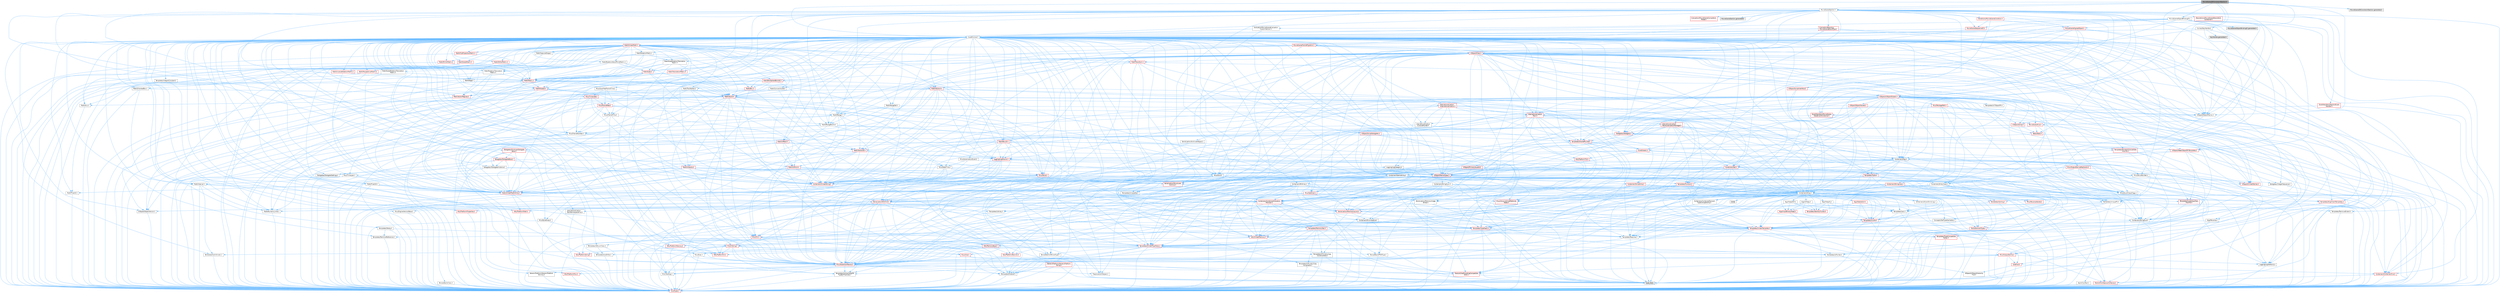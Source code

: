 digraph "MovieScene3DConstraintSection.h"
{
 // INTERACTIVE_SVG=YES
 // LATEX_PDF_SIZE
  bgcolor="transparent";
  edge [fontname=Helvetica,fontsize=10,labelfontname=Helvetica,labelfontsize=10];
  node [fontname=Helvetica,fontsize=10,shape=box,height=0.2,width=0.4];
  Node1 [id="Node000001",label="MovieScene3DConstraintSection.h",height=0.2,width=0.4,color="gray40", fillcolor="grey60", style="filled", fontcolor="black",tooltip=" "];
  Node1 -> Node2 [id="edge1_Node000001_Node000002",color="steelblue1",style="solid",tooltip=" "];
  Node2 [id="Node000002",label="Containers/Array.h",height=0.2,width=0.4,color="grey40", fillcolor="white", style="filled",URL="$df/dd0/Array_8h.html",tooltip=" "];
  Node2 -> Node3 [id="edge2_Node000002_Node000003",color="steelblue1",style="solid",tooltip=" "];
  Node3 [id="Node000003",label="CoreTypes.h",height=0.2,width=0.4,color="red", fillcolor="#FFF0F0", style="filled",URL="$dc/dec/CoreTypes_8h.html",tooltip=" "];
  Node2 -> Node17 [id="edge3_Node000002_Node000017",color="steelblue1",style="solid",tooltip=" "];
  Node17 [id="Node000017",label="Misc/AssertionMacros.h",height=0.2,width=0.4,color="red", fillcolor="#FFF0F0", style="filled",URL="$d0/dfa/AssertionMacros_8h.html",tooltip=" "];
  Node17 -> Node3 [id="edge4_Node000017_Node000003",color="steelblue1",style="solid",tooltip=" "];
  Node17 -> Node18 [id="edge5_Node000017_Node000018",color="steelblue1",style="solid",tooltip=" "];
  Node18 [id="Node000018",label="HAL/PlatformMisc.h",height=0.2,width=0.4,color="red", fillcolor="#FFF0F0", style="filled",URL="$d0/df5/PlatformMisc_8h.html",tooltip=" "];
  Node18 -> Node3 [id="edge6_Node000018_Node000003",color="steelblue1",style="solid",tooltip=" "];
  Node17 -> Node8 [id="edge7_Node000017_Node000008",color="steelblue1",style="solid",tooltip=" "];
  Node8 [id="Node000008",label="PreprocessorHelpers.h",height=0.2,width=0.4,color="grey40", fillcolor="white", style="filled",URL="$db/ddb/PreprocessorHelpers_8h.html",tooltip=" "];
  Node17 -> Node54 [id="edge8_Node000017_Node000054",color="steelblue1",style="solid",tooltip=" "];
  Node54 [id="Node000054",label="Templates/EnableIf.h",height=0.2,width=0.4,color="grey40", fillcolor="white", style="filled",URL="$d7/d60/EnableIf_8h.html",tooltip=" "];
  Node54 -> Node3 [id="edge9_Node000054_Node000003",color="steelblue1",style="solid",tooltip=" "];
  Node17 -> Node55 [id="edge10_Node000017_Node000055",color="steelblue1",style="solid",tooltip=" "];
  Node55 [id="Node000055",label="Templates/IsArrayOrRefOf\lTypeByPredicate.h",height=0.2,width=0.4,color="grey40", fillcolor="white", style="filled",URL="$d6/da1/IsArrayOrRefOfTypeByPredicate_8h.html",tooltip=" "];
  Node55 -> Node3 [id="edge11_Node000055_Node000003",color="steelblue1",style="solid",tooltip=" "];
  Node17 -> Node58 [id="edge12_Node000017_Node000058",color="steelblue1",style="solid",tooltip=" "];
  Node58 [id="Node000058",label="Traits/IsCharEncodingCompatible\lWith.h",height=0.2,width=0.4,color="red", fillcolor="#FFF0F0", style="filled",URL="$df/dd1/IsCharEncodingCompatibleWith_8h.html",tooltip=" "];
  Node58 -> Node7 [id="edge13_Node000058_Node000007",color="steelblue1",style="solid",tooltip=" "];
  Node7 [id="Node000007",label="type_traits",height=0.2,width=0.4,color="grey60", fillcolor="#E0E0E0", style="filled",tooltip=" "];
  Node17 -> Node60 [id="edge14_Node000017_Node000060",color="steelblue1",style="solid",tooltip=" "];
  Node60 [id="Node000060",label="Misc/VarArgs.h",height=0.2,width=0.4,color="grey40", fillcolor="white", style="filled",URL="$d5/d6f/VarArgs_8h.html",tooltip=" "];
  Node60 -> Node3 [id="edge15_Node000060_Node000003",color="steelblue1",style="solid",tooltip=" "];
  Node2 -> Node68 [id="edge16_Node000002_Node000068",color="steelblue1",style="solid",tooltip=" "];
  Node68 [id="Node000068",label="Misc/IntrusiveUnsetOptional\lState.h",height=0.2,width=0.4,color="red", fillcolor="#FFF0F0", style="filled",URL="$d2/d0a/IntrusiveUnsetOptionalState_8h.html",tooltip=" "];
  Node2 -> Node70 [id="edge17_Node000002_Node000070",color="steelblue1",style="solid",tooltip=" "];
  Node70 [id="Node000070",label="Misc/ReverseIterate.h",height=0.2,width=0.4,color="red", fillcolor="#FFF0F0", style="filled",URL="$db/de3/ReverseIterate_8h.html",tooltip=" "];
  Node2 -> Node72 [id="edge18_Node000002_Node000072",color="steelblue1",style="solid",tooltip=" "];
  Node72 [id="Node000072",label="HAL/UnrealMemory.h",height=0.2,width=0.4,color="red", fillcolor="#FFF0F0", style="filled",URL="$d9/d96/UnrealMemory_8h.html",tooltip=" "];
  Node72 -> Node3 [id="edge19_Node000072_Node000003",color="steelblue1",style="solid",tooltip=" "];
  Node72 -> Node76 [id="edge20_Node000072_Node000076",color="steelblue1",style="solid",tooltip=" "];
  Node76 [id="Node000076",label="HAL/MemoryBase.h",height=0.2,width=0.4,color="red", fillcolor="#FFF0F0", style="filled",URL="$d6/d9f/MemoryBase_8h.html",tooltip=" "];
  Node76 -> Node3 [id="edge21_Node000076_Node000003",color="steelblue1",style="solid",tooltip=" "];
  Node76 -> Node47 [id="edge22_Node000076_Node000047",color="steelblue1",style="solid",tooltip=" "];
  Node47 [id="Node000047",label="HAL/PlatformAtomics.h",height=0.2,width=0.4,color="red", fillcolor="#FFF0F0", style="filled",URL="$d3/d36/PlatformAtomics_8h.html",tooltip=" "];
  Node47 -> Node3 [id="edge23_Node000047_Node000003",color="steelblue1",style="solid",tooltip=" "];
  Node76 -> Node30 [id="edge24_Node000076_Node000030",color="steelblue1",style="solid",tooltip=" "];
  Node30 [id="Node000030",label="HAL/PlatformCrt.h",height=0.2,width=0.4,color="red", fillcolor="#FFF0F0", style="filled",URL="$d8/d75/PlatformCrt_8h.html",tooltip=" "];
  Node76 -> Node77 [id="edge25_Node000076_Node000077",color="steelblue1",style="solid",tooltip=" "];
  Node77 [id="Node000077",label="Misc/Exec.h",height=0.2,width=0.4,color="grey40", fillcolor="white", style="filled",URL="$de/ddb/Exec_8h.html",tooltip=" "];
  Node77 -> Node3 [id="edge26_Node000077_Node000003",color="steelblue1",style="solid",tooltip=" "];
  Node77 -> Node17 [id="edge27_Node000077_Node000017",color="steelblue1",style="solid",tooltip=" "];
  Node76 -> Node78 [id="edge28_Node000076_Node000078",color="steelblue1",style="solid",tooltip=" "];
  Node78 [id="Node000078",label="Misc/OutputDevice.h",height=0.2,width=0.4,color="red", fillcolor="#FFF0F0", style="filled",URL="$d7/d32/OutputDevice_8h.html",tooltip=" "];
  Node78 -> Node25 [id="edge29_Node000078_Node000025",color="steelblue1",style="solid",tooltip=" "];
  Node25 [id="Node000025",label="CoreFwd.h",height=0.2,width=0.4,color="red", fillcolor="#FFF0F0", style="filled",URL="$d1/d1e/CoreFwd_8h.html",tooltip=" "];
  Node25 -> Node3 [id="edge30_Node000025_Node000003",color="steelblue1",style="solid",tooltip=" "];
  Node25 -> Node26 [id="edge31_Node000025_Node000026",color="steelblue1",style="solid",tooltip=" "];
  Node26 [id="Node000026",label="Containers/ContainersFwd.h",height=0.2,width=0.4,color="red", fillcolor="#FFF0F0", style="filled",URL="$d4/d0a/ContainersFwd_8h.html",tooltip=" "];
  Node26 -> Node3 [id="edge32_Node000026_Node000003",color="steelblue1",style="solid",tooltip=" "];
  Node26 -> Node23 [id="edge33_Node000026_Node000023",color="steelblue1",style="solid",tooltip=" "];
  Node23 [id="Node000023",label="Traits/IsContiguousContainer.h",height=0.2,width=0.4,color="red", fillcolor="#FFF0F0", style="filled",URL="$d5/d3c/IsContiguousContainer_8h.html",tooltip=" "];
  Node23 -> Node3 [id="edge34_Node000023_Node000003",color="steelblue1",style="solid",tooltip=" "];
  Node25 -> Node28 [id="edge35_Node000025_Node000028",color="steelblue1",style="solid",tooltip=" "];
  Node28 [id="Node000028",label="UObject/UObjectHierarchy\lFwd.h",height=0.2,width=0.4,color="grey40", fillcolor="white", style="filled",URL="$d3/d13/UObjectHierarchyFwd_8h.html",tooltip=" "];
  Node78 -> Node3 [id="edge36_Node000078_Node000003",color="steelblue1",style="solid",tooltip=" "];
  Node78 -> Node79 [id="edge37_Node000078_Node000079",color="steelblue1",style="solid",tooltip=" "];
  Node79 [id="Node000079",label="Logging/LogVerbosity.h",height=0.2,width=0.4,color="grey40", fillcolor="white", style="filled",URL="$d2/d8f/LogVerbosity_8h.html",tooltip=" "];
  Node79 -> Node3 [id="edge38_Node000079_Node000003",color="steelblue1",style="solid",tooltip=" "];
  Node78 -> Node60 [id="edge39_Node000078_Node000060",color="steelblue1",style="solid",tooltip=" "];
  Node78 -> Node55 [id="edge40_Node000078_Node000055",color="steelblue1",style="solid",tooltip=" "];
  Node78 -> Node58 [id="edge41_Node000078_Node000058",color="steelblue1",style="solid",tooltip=" "];
  Node72 -> Node89 [id="edge42_Node000072_Node000089",color="steelblue1",style="solid",tooltip=" "];
  Node89 [id="Node000089",label="HAL/PlatformMemory.h",height=0.2,width=0.4,color="red", fillcolor="#FFF0F0", style="filled",URL="$de/d68/PlatformMemory_8h.html",tooltip=" "];
  Node89 -> Node3 [id="edge43_Node000089_Node000003",color="steelblue1",style="solid",tooltip=" "];
  Node72 -> Node92 [id="edge44_Node000072_Node000092",color="steelblue1",style="solid",tooltip=" "];
  Node92 [id="Node000092",label="Templates/IsPointer.h",height=0.2,width=0.4,color="grey40", fillcolor="white", style="filled",URL="$d7/d05/IsPointer_8h.html",tooltip=" "];
  Node92 -> Node3 [id="edge45_Node000092_Node000003",color="steelblue1",style="solid",tooltip=" "];
  Node2 -> Node93 [id="edge46_Node000002_Node000093",color="steelblue1",style="solid",tooltip=" "];
  Node93 [id="Node000093",label="Templates/UnrealTypeTraits.h",height=0.2,width=0.4,color="red", fillcolor="#FFF0F0", style="filled",URL="$d2/d2d/UnrealTypeTraits_8h.html",tooltip=" "];
  Node93 -> Node3 [id="edge47_Node000093_Node000003",color="steelblue1",style="solid",tooltip=" "];
  Node93 -> Node92 [id="edge48_Node000093_Node000092",color="steelblue1",style="solid",tooltip=" "];
  Node93 -> Node17 [id="edge49_Node000093_Node000017",color="steelblue1",style="solid",tooltip=" "];
  Node93 -> Node85 [id="edge50_Node000093_Node000085",color="steelblue1",style="solid",tooltip=" "];
  Node85 [id="Node000085",label="Templates/AndOrNot.h",height=0.2,width=0.4,color="grey40", fillcolor="white", style="filled",URL="$db/d0a/AndOrNot_8h.html",tooltip=" "];
  Node85 -> Node3 [id="edge51_Node000085_Node000003",color="steelblue1",style="solid",tooltip=" "];
  Node93 -> Node54 [id="edge52_Node000093_Node000054",color="steelblue1",style="solid",tooltip=" "];
  Node93 -> Node94 [id="edge53_Node000093_Node000094",color="steelblue1",style="solid",tooltip=" "];
  Node94 [id="Node000094",label="Templates/IsArithmetic.h",height=0.2,width=0.4,color="grey40", fillcolor="white", style="filled",URL="$d2/d5d/IsArithmetic_8h.html",tooltip=" "];
  Node94 -> Node3 [id="edge54_Node000094_Node000003",color="steelblue1",style="solid",tooltip=" "];
  Node93 -> Node96 [id="edge55_Node000093_Node000096",color="steelblue1",style="solid",tooltip=" "];
  Node96 [id="Node000096",label="Templates/IsPODType.h",height=0.2,width=0.4,color="grey40", fillcolor="white", style="filled",URL="$d7/db1/IsPODType_8h.html",tooltip=" "];
  Node96 -> Node3 [id="edge56_Node000096_Node000003",color="steelblue1",style="solid",tooltip=" "];
  Node93 -> Node97 [id="edge57_Node000093_Node000097",color="steelblue1",style="solid",tooltip=" "];
  Node97 [id="Node000097",label="Templates/IsUECoreType.h",height=0.2,width=0.4,color="grey40", fillcolor="white", style="filled",URL="$d1/db8/IsUECoreType_8h.html",tooltip=" "];
  Node97 -> Node3 [id="edge58_Node000097_Node000003",color="steelblue1",style="solid",tooltip=" "];
  Node97 -> Node7 [id="edge59_Node000097_Node000007",color="steelblue1",style="solid",tooltip=" "];
  Node93 -> Node86 [id="edge60_Node000093_Node000086",color="steelblue1",style="solid",tooltip=" "];
  Node86 [id="Node000086",label="Templates/IsTriviallyCopy\lConstructible.h",height=0.2,width=0.4,color="grey40", fillcolor="white", style="filled",URL="$d3/d78/IsTriviallyCopyConstructible_8h.html",tooltip=" "];
  Node86 -> Node3 [id="edge61_Node000086_Node000003",color="steelblue1",style="solid",tooltip=" "];
  Node86 -> Node7 [id="edge62_Node000086_Node000007",color="steelblue1",style="solid",tooltip=" "];
  Node2 -> Node98 [id="edge63_Node000002_Node000098",color="steelblue1",style="solid",tooltip=" "];
  Node98 [id="Node000098",label="Templates/UnrealTemplate.h",height=0.2,width=0.4,color="red", fillcolor="#FFF0F0", style="filled",URL="$d4/d24/UnrealTemplate_8h.html",tooltip=" "];
  Node98 -> Node3 [id="edge64_Node000098_Node000003",color="steelblue1",style="solid",tooltip=" "];
  Node98 -> Node92 [id="edge65_Node000098_Node000092",color="steelblue1",style="solid",tooltip=" "];
  Node98 -> Node72 [id="edge66_Node000098_Node000072",color="steelblue1",style="solid",tooltip=" "];
  Node98 -> Node93 [id="edge67_Node000098_Node000093",color="steelblue1",style="solid",tooltip=" "];
  Node98 -> Node101 [id="edge68_Node000098_Node000101",color="steelblue1",style="solid",tooltip=" "];
  Node101 [id="Node000101",label="Templates/RemoveReference.h",height=0.2,width=0.4,color="grey40", fillcolor="white", style="filled",URL="$da/dbe/RemoveReference_8h.html",tooltip=" "];
  Node101 -> Node3 [id="edge69_Node000101_Node000003",color="steelblue1",style="solid",tooltip=" "];
  Node98 -> Node62 [id="edge70_Node000098_Node000062",color="steelblue1",style="solid",tooltip=" "];
  Node62 [id="Node000062",label="Templates/Requires.h",height=0.2,width=0.4,color="grey40", fillcolor="white", style="filled",URL="$dc/d96/Requires_8h.html",tooltip=" "];
  Node62 -> Node54 [id="edge71_Node000062_Node000054",color="steelblue1",style="solid",tooltip=" "];
  Node62 -> Node7 [id="edge72_Node000062_Node000007",color="steelblue1",style="solid",tooltip=" "];
  Node98 -> Node102 [id="edge73_Node000098_Node000102",color="steelblue1",style="solid",tooltip=" "];
  Node102 [id="Node000102",label="Templates/TypeCompatible\lBytes.h",height=0.2,width=0.4,color="red", fillcolor="#FFF0F0", style="filled",URL="$df/d0a/TypeCompatibleBytes_8h.html",tooltip=" "];
  Node102 -> Node3 [id="edge74_Node000102_Node000003",color="steelblue1",style="solid",tooltip=" "];
  Node102 -> Node7 [id="edge75_Node000102_Node000007",color="steelblue1",style="solid",tooltip=" "];
  Node98 -> Node23 [id="edge76_Node000098_Node000023",color="steelblue1",style="solid",tooltip=" "];
  Node98 -> Node7 [id="edge77_Node000098_Node000007",color="steelblue1",style="solid",tooltip=" "];
  Node2 -> Node104 [id="edge78_Node000002_Node000104",color="steelblue1",style="solid",tooltip=" "];
  Node104 [id="Node000104",label="Containers/AllowShrinking.h",height=0.2,width=0.4,color="grey40", fillcolor="white", style="filled",URL="$d7/d1a/AllowShrinking_8h.html",tooltip=" "];
  Node104 -> Node3 [id="edge79_Node000104_Node000003",color="steelblue1",style="solid",tooltip=" "];
  Node2 -> Node105 [id="edge80_Node000002_Node000105",color="steelblue1",style="solid",tooltip=" "];
  Node105 [id="Node000105",label="Containers/ContainerAllocation\lPolicies.h",height=0.2,width=0.4,color="red", fillcolor="#FFF0F0", style="filled",URL="$d7/dff/ContainerAllocationPolicies_8h.html",tooltip=" "];
  Node105 -> Node3 [id="edge81_Node000105_Node000003",color="steelblue1",style="solid",tooltip=" "];
  Node105 -> Node105 [id="edge82_Node000105_Node000105",color="steelblue1",style="solid",tooltip=" "];
  Node105 -> Node107 [id="edge83_Node000105_Node000107",color="steelblue1",style="solid",tooltip=" "];
  Node107 [id="Node000107",label="HAL/PlatformMath.h",height=0.2,width=0.4,color="red", fillcolor="#FFF0F0", style="filled",URL="$dc/d53/PlatformMath_8h.html",tooltip=" "];
  Node107 -> Node3 [id="edge84_Node000107_Node000003",color="steelblue1",style="solid",tooltip=" "];
  Node105 -> Node72 [id="edge85_Node000105_Node000072",color="steelblue1",style="solid",tooltip=" "];
  Node105 -> Node40 [id="edge86_Node000105_Node000040",color="steelblue1",style="solid",tooltip=" "];
  Node40 [id="Node000040",label="Math/NumericLimits.h",height=0.2,width=0.4,color="grey40", fillcolor="white", style="filled",URL="$df/d1b/NumericLimits_8h.html",tooltip=" "];
  Node40 -> Node3 [id="edge87_Node000040_Node000003",color="steelblue1",style="solid",tooltip=" "];
  Node105 -> Node17 [id="edge88_Node000105_Node000017",color="steelblue1",style="solid",tooltip=" "];
  Node105 -> Node116 [id="edge89_Node000105_Node000116",color="steelblue1",style="solid",tooltip=" "];
  Node116 [id="Node000116",label="Templates/MemoryOps.h",height=0.2,width=0.4,color="red", fillcolor="#FFF0F0", style="filled",URL="$db/dea/MemoryOps_8h.html",tooltip=" "];
  Node116 -> Node3 [id="edge90_Node000116_Node000003",color="steelblue1",style="solid",tooltip=" "];
  Node116 -> Node72 [id="edge91_Node000116_Node000072",color="steelblue1",style="solid",tooltip=" "];
  Node116 -> Node87 [id="edge92_Node000116_Node000087",color="steelblue1",style="solid",tooltip=" "];
  Node87 [id="Node000087",label="Templates/IsTriviallyCopy\lAssignable.h",height=0.2,width=0.4,color="grey40", fillcolor="white", style="filled",URL="$d2/df2/IsTriviallyCopyAssignable_8h.html",tooltip=" "];
  Node87 -> Node3 [id="edge93_Node000087_Node000003",color="steelblue1",style="solid",tooltip=" "];
  Node87 -> Node7 [id="edge94_Node000087_Node000007",color="steelblue1",style="solid",tooltip=" "];
  Node116 -> Node86 [id="edge95_Node000116_Node000086",color="steelblue1",style="solid",tooltip=" "];
  Node116 -> Node62 [id="edge96_Node000116_Node000062",color="steelblue1",style="solid",tooltip=" "];
  Node116 -> Node93 [id="edge97_Node000116_Node000093",color="steelblue1",style="solid",tooltip=" "];
  Node116 -> Node7 [id="edge98_Node000116_Node000007",color="steelblue1",style="solid",tooltip=" "];
  Node105 -> Node102 [id="edge99_Node000105_Node000102",color="steelblue1",style="solid",tooltip=" "];
  Node105 -> Node7 [id="edge100_Node000105_Node000007",color="steelblue1",style="solid",tooltip=" "];
  Node2 -> Node117 [id="edge101_Node000002_Node000117",color="steelblue1",style="solid",tooltip=" "];
  Node117 [id="Node000117",label="Containers/ContainerElement\lTypeCompatibility.h",height=0.2,width=0.4,color="grey40", fillcolor="white", style="filled",URL="$df/ddf/ContainerElementTypeCompatibility_8h.html",tooltip=" "];
  Node117 -> Node3 [id="edge102_Node000117_Node000003",color="steelblue1",style="solid",tooltip=" "];
  Node117 -> Node93 [id="edge103_Node000117_Node000093",color="steelblue1",style="solid",tooltip=" "];
  Node2 -> Node118 [id="edge104_Node000002_Node000118",color="steelblue1",style="solid",tooltip=" "];
  Node118 [id="Node000118",label="Serialization/Archive.h",height=0.2,width=0.4,color="red", fillcolor="#FFF0F0", style="filled",URL="$d7/d3b/Archive_8h.html",tooltip=" "];
  Node118 -> Node25 [id="edge105_Node000118_Node000025",color="steelblue1",style="solid",tooltip=" "];
  Node118 -> Node3 [id="edge106_Node000118_Node000003",color="steelblue1",style="solid",tooltip=" "];
  Node118 -> Node119 [id="edge107_Node000118_Node000119",color="steelblue1",style="solid",tooltip=" "];
  Node119 [id="Node000119",label="HAL/PlatformProperties.h",height=0.2,width=0.4,color="red", fillcolor="#FFF0F0", style="filled",URL="$d9/db0/PlatformProperties_8h.html",tooltip=" "];
  Node119 -> Node3 [id="edge108_Node000119_Node000003",color="steelblue1",style="solid",tooltip=" "];
  Node118 -> Node122 [id="edge109_Node000118_Node000122",color="steelblue1",style="solid",tooltip=" "];
  Node122 [id="Node000122",label="Internationalization\l/TextNamespaceFwd.h",height=0.2,width=0.4,color="grey40", fillcolor="white", style="filled",URL="$d8/d97/TextNamespaceFwd_8h.html",tooltip=" "];
  Node122 -> Node3 [id="edge110_Node000122_Node000003",color="steelblue1",style="solid",tooltip=" "];
  Node118 -> Node17 [id="edge111_Node000118_Node000017",color="steelblue1",style="solid",tooltip=" "];
  Node118 -> Node123 [id="edge112_Node000118_Node000123",color="steelblue1",style="solid",tooltip=" "];
  Node123 [id="Node000123",label="Misc/EngineVersionBase.h",height=0.2,width=0.4,color="grey40", fillcolor="white", style="filled",URL="$d5/d2b/EngineVersionBase_8h.html",tooltip=" "];
  Node123 -> Node3 [id="edge113_Node000123_Node000003",color="steelblue1",style="solid",tooltip=" "];
  Node118 -> Node60 [id="edge114_Node000118_Node000060",color="steelblue1",style="solid",tooltip=" "];
  Node118 -> Node54 [id="edge115_Node000118_Node000054",color="steelblue1",style="solid",tooltip=" "];
  Node118 -> Node55 [id="edge116_Node000118_Node000055",color="steelblue1",style="solid",tooltip=" "];
  Node118 -> Node126 [id="edge117_Node000118_Node000126",color="steelblue1",style="solid",tooltip=" "];
  Node126 [id="Node000126",label="Templates/IsEnumClass.h",height=0.2,width=0.4,color="grey40", fillcolor="white", style="filled",URL="$d7/d15/IsEnumClass_8h.html",tooltip=" "];
  Node126 -> Node3 [id="edge118_Node000126_Node000003",color="steelblue1",style="solid",tooltip=" "];
  Node126 -> Node85 [id="edge119_Node000126_Node000085",color="steelblue1",style="solid",tooltip=" "];
  Node118 -> Node98 [id="edge120_Node000118_Node000098",color="steelblue1",style="solid",tooltip=" "];
  Node118 -> Node58 [id="edge121_Node000118_Node000058",color="steelblue1",style="solid",tooltip=" "];
  Node118 -> Node127 [id="edge122_Node000118_Node000127",color="steelblue1",style="solid",tooltip=" "];
  Node127 [id="Node000127",label="UObject/ObjectVersion.h",height=0.2,width=0.4,color="grey40", fillcolor="white", style="filled",URL="$da/d63/ObjectVersion_8h.html",tooltip=" "];
  Node127 -> Node3 [id="edge123_Node000127_Node000003",color="steelblue1",style="solid",tooltip=" "];
  Node2 -> Node128 [id="edge124_Node000002_Node000128",color="steelblue1",style="solid",tooltip=" "];
  Node128 [id="Node000128",label="Serialization/MemoryImage\lWriter.h",height=0.2,width=0.4,color="grey40", fillcolor="white", style="filled",URL="$d0/d08/MemoryImageWriter_8h.html",tooltip=" "];
  Node128 -> Node3 [id="edge125_Node000128_Node000003",color="steelblue1",style="solid",tooltip=" "];
  Node128 -> Node129 [id="edge126_Node000128_Node000129",color="steelblue1",style="solid",tooltip=" "];
  Node129 [id="Node000129",label="Serialization/MemoryLayout.h",height=0.2,width=0.4,color="red", fillcolor="#FFF0F0", style="filled",URL="$d7/d66/MemoryLayout_8h.html",tooltip=" "];
  Node129 -> Node132 [id="edge127_Node000129_Node000132",color="steelblue1",style="solid",tooltip=" "];
  Node132 [id="Node000132",label="Containers/EnumAsByte.h",height=0.2,width=0.4,color="grey40", fillcolor="white", style="filled",URL="$d6/d9a/EnumAsByte_8h.html",tooltip=" "];
  Node132 -> Node3 [id="edge128_Node000132_Node000003",color="steelblue1",style="solid",tooltip=" "];
  Node132 -> Node96 [id="edge129_Node000132_Node000096",color="steelblue1",style="solid",tooltip=" "];
  Node132 -> Node133 [id="edge130_Node000132_Node000133",color="steelblue1",style="solid",tooltip=" "];
  Node133 [id="Node000133",label="Templates/TypeHash.h",height=0.2,width=0.4,color="red", fillcolor="#FFF0F0", style="filled",URL="$d1/d62/TypeHash_8h.html",tooltip=" "];
  Node133 -> Node3 [id="edge131_Node000133_Node000003",color="steelblue1",style="solid",tooltip=" "];
  Node133 -> Node62 [id="edge132_Node000133_Node000062",color="steelblue1",style="solid",tooltip=" "];
  Node133 -> Node134 [id="edge133_Node000133_Node000134",color="steelblue1",style="solid",tooltip=" "];
  Node134 [id="Node000134",label="Misc/Crc.h",height=0.2,width=0.4,color="red", fillcolor="#FFF0F0", style="filled",URL="$d4/dd2/Crc_8h.html",tooltip=" "];
  Node134 -> Node3 [id="edge134_Node000134_Node000003",color="steelblue1",style="solid",tooltip=" "];
  Node134 -> Node74 [id="edge135_Node000134_Node000074",color="steelblue1",style="solid",tooltip=" "];
  Node74 [id="Node000074",label="HAL/PlatformString.h",height=0.2,width=0.4,color="red", fillcolor="#FFF0F0", style="filled",URL="$db/db5/PlatformString_8h.html",tooltip=" "];
  Node74 -> Node3 [id="edge136_Node000074_Node000003",color="steelblue1",style="solid",tooltip=" "];
  Node134 -> Node17 [id="edge137_Node000134_Node000017",color="steelblue1",style="solid",tooltip=" "];
  Node134 -> Node135 [id="edge138_Node000134_Node000135",color="steelblue1",style="solid",tooltip=" "];
  Node135 [id="Node000135",label="Misc/CString.h",height=0.2,width=0.4,color="red", fillcolor="#FFF0F0", style="filled",URL="$d2/d49/CString_8h.html",tooltip=" "];
  Node135 -> Node3 [id="edge139_Node000135_Node000003",color="steelblue1",style="solid",tooltip=" "];
  Node135 -> Node30 [id="edge140_Node000135_Node000030",color="steelblue1",style="solid",tooltip=" "];
  Node135 -> Node74 [id="edge141_Node000135_Node000074",color="steelblue1",style="solid",tooltip=" "];
  Node135 -> Node17 [id="edge142_Node000135_Node000017",color="steelblue1",style="solid",tooltip=" "];
  Node135 -> Node136 [id="edge143_Node000135_Node000136",color="steelblue1",style="solid",tooltip=" "];
  Node136 [id="Node000136",label="Misc/Char.h",height=0.2,width=0.4,color="red", fillcolor="#FFF0F0", style="filled",URL="$d0/d58/Char_8h.html",tooltip=" "];
  Node136 -> Node3 [id="edge144_Node000136_Node000003",color="steelblue1",style="solid",tooltip=" "];
  Node136 -> Node7 [id="edge145_Node000136_Node000007",color="steelblue1",style="solid",tooltip=" "];
  Node135 -> Node60 [id="edge146_Node000135_Node000060",color="steelblue1",style="solid",tooltip=" "];
  Node135 -> Node55 [id="edge147_Node000135_Node000055",color="steelblue1",style="solid",tooltip=" "];
  Node135 -> Node58 [id="edge148_Node000135_Node000058",color="steelblue1",style="solid",tooltip=" "];
  Node134 -> Node136 [id="edge149_Node000134_Node000136",color="steelblue1",style="solid",tooltip=" "];
  Node134 -> Node93 [id="edge150_Node000134_Node000093",color="steelblue1",style="solid",tooltip=" "];
  Node133 -> Node7 [id="edge151_Node000133_Node000007",color="steelblue1",style="solid",tooltip=" "];
  Node129 -> Node20 [id="edge152_Node000129_Node000020",color="steelblue1",style="solid",tooltip=" "];
  Node20 [id="Node000020",label="Containers/StringFwd.h",height=0.2,width=0.4,color="grey40", fillcolor="white", style="filled",URL="$df/d37/StringFwd_8h.html",tooltip=" "];
  Node20 -> Node3 [id="edge153_Node000020_Node000003",color="steelblue1",style="solid",tooltip=" "];
  Node20 -> Node21 [id="edge154_Node000020_Node000021",color="steelblue1",style="solid",tooltip=" "];
  Node21 [id="Node000021",label="Traits/ElementType.h",height=0.2,width=0.4,color="red", fillcolor="#FFF0F0", style="filled",URL="$d5/d4f/ElementType_8h.html",tooltip=" "];
  Node21 -> Node7 [id="edge155_Node000021_Node000007",color="steelblue1",style="solid",tooltip=" "];
  Node20 -> Node23 [id="edge156_Node000020_Node000023",color="steelblue1",style="solid",tooltip=" "];
  Node129 -> Node72 [id="edge157_Node000129_Node000072",color="steelblue1",style="solid",tooltip=" "];
  Node129 -> Node54 [id="edge158_Node000129_Node000054",color="steelblue1",style="solid",tooltip=" "];
  Node129 -> Node98 [id="edge159_Node000129_Node000098",color="steelblue1",style="solid",tooltip=" "];
  Node2 -> Node142 [id="edge160_Node000002_Node000142",color="steelblue1",style="solid",tooltip=" "];
  Node142 [id="Node000142",label="Algo/Heapify.h",height=0.2,width=0.4,color="grey40", fillcolor="white", style="filled",URL="$d0/d2a/Heapify_8h.html",tooltip=" "];
  Node142 -> Node143 [id="edge161_Node000142_Node000143",color="steelblue1",style="solid",tooltip=" "];
  Node143 [id="Node000143",label="Algo/Impl/BinaryHeap.h",height=0.2,width=0.4,color="red", fillcolor="#FFF0F0", style="filled",URL="$d7/da3/Algo_2Impl_2BinaryHeap_8h.html",tooltip=" "];
  Node143 -> Node144 [id="edge162_Node000143_Node000144",color="steelblue1",style="solid",tooltip=" "];
  Node144 [id="Node000144",label="Templates/Invoke.h",height=0.2,width=0.4,color="red", fillcolor="#FFF0F0", style="filled",URL="$d7/deb/Invoke_8h.html",tooltip=" "];
  Node144 -> Node3 [id="edge163_Node000144_Node000003",color="steelblue1",style="solid",tooltip=" "];
  Node144 -> Node98 [id="edge164_Node000144_Node000098",color="steelblue1",style="solid",tooltip=" "];
  Node144 -> Node7 [id="edge165_Node000144_Node000007",color="steelblue1",style="solid",tooltip=" "];
  Node143 -> Node7 [id="edge166_Node000143_Node000007",color="steelblue1",style="solid",tooltip=" "];
  Node142 -> Node148 [id="edge167_Node000142_Node000148",color="steelblue1",style="solid",tooltip=" "];
  Node148 [id="Node000148",label="Templates/IdentityFunctor.h",height=0.2,width=0.4,color="red", fillcolor="#FFF0F0", style="filled",URL="$d7/d2e/IdentityFunctor_8h.html",tooltip=" "];
  Node142 -> Node144 [id="edge168_Node000142_Node000144",color="steelblue1",style="solid",tooltip=" "];
  Node142 -> Node149 [id="edge169_Node000142_Node000149",color="steelblue1",style="solid",tooltip=" "];
  Node149 [id="Node000149",label="Templates/Less.h",height=0.2,width=0.4,color="grey40", fillcolor="white", style="filled",URL="$de/dc8/Less_8h.html",tooltip=" "];
  Node149 -> Node3 [id="edge170_Node000149_Node000003",color="steelblue1",style="solid",tooltip=" "];
  Node149 -> Node98 [id="edge171_Node000149_Node000098",color="steelblue1",style="solid",tooltip=" "];
  Node142 -> Node98 [id="edge172_Node000142_Node000098",color="steelblue1",style="solid",tooltip=" "];
  Node2 -> Node150 [id="edge173_Node000002_Node000150",color="steelblue1",style="solid",tooltip=" "];
  Node150 [id="Node000150",label="Algo/HeapSort.h",height=0.2,width=0.4,color="grey40", fillcolor="white", style="filled",URL="$d3/d92/HeapSort_8h.html",tooltip=" "];
  Node150 -> Node143 [id="edge174_Node000150_Node000143",color="steelblue1",style="solid",tooltip=" "];
  Node150 -> Node148 [id="edge175_Node000150_Node000148",color="steelblue1",style="solid",tooltip=" "];
  Node150 -> Node149 [id="edge176_Node000150_Node000149",color="steelblue1",style="solid",tooltip=" "];
  Node150 -> Node98 [id="edge177_Node000150_Node000098",color="steelblue1",style="solid",tooltip=" "];
  Node2 -> Node151 [id="edge178_Node000002_Node000151",color="steelblue1",style="solid",tooltip=" "];
  Node151 [id="Node000151",label="Algo/IsHeap.h",height=0.2,width=0.4,color="grey40", fillcolor="white", style="filled",URL="$de/d32/IsHeap_8h.html",tooltip=" "];
  Node151 -> Node143 [id="edge179_Node000151_Node000143",color="steelblue1",style="solid",tooltip=" "];
  Node151 -> Node148 [id="edge180_Node000151_Node000148",color="steelblue1",style="solid",tooltip=" "];
  Node151 -> Node144 [id="edge181_Node000151_Node000144",color="steelblue1",style="solid",tooltip=" "];
  Node151 -> Node149 [id="edge182_Node000151_Node000149",color="steelblue1",style="solid",tooltip=" "];
  Node151 -> Node98 [id="edge183_Node000151_Node000098",color="steelblue1",style="solid",tooltip=" "];
  Node2 -> Node143 [id="edge184_Node000002_Node000143",color="steelblue1",style="solid",tooltip=" "];
  Node2 -> Node152 [id="edge185_Node000002_Node000152",color="steelblue1",style="solid",tooltip=" "];
  Node152 [id="Node000152",label="Algo/StableSort.h",height=0.2,width=0.4,color="red", fillcolor="#FFF0F0", style="filled",URL="$d7/d3c/StableSort_8h.html",tooltip=" "];
  Node152 -> Node148 [id="edge186_Node000152_Node000148",color="steelblue1",style="solid",tooltip=" "];
  Node152 -> Node144 [id="edge187_Node000152_Node000144",color="steelblue1",style="solid",tooltip=" "];
  Node152 -> Node149 [id="edge188_Node000152_Node000149",color="steelblue1",style="solid",tooltip=" "];
  Node152 -> Node98 [id="edge189_Node000152_Node000098",color="steelblue1",style="solid",tooltip=" "];
  Node2 -> Node155 [id="edge190_Node000002_Node000155",color="steelblue1",style="solid",tooltip=" "];
  Node155 [id="Node000155",label="Concepts/GetTypeHashable.h",height=0.2,width=0.4,color="grey40", fillcolor="white", style="filled",URL="$d3/da2/GetTypeHashable_8h.html",tooltip=" "];
  Node155 -> Node3 [id="edge191_Node000155_Node000003",color="steelblue1",style="solid",tooltip=" "];
  Node155 -> Node133 [id="edge192_Node000155_Node000133",color="steelblue1",style="solid",tooltip=" "];
  Node2 -> Node148 [id="edge193_Node000002_Node000148",color="steelblue1",style="solid",tooltip=" "];
  Node2 -> Node144 [id="edge194_Node000002_Node000144",color="steelblue1",style="solid",tooltip=" "];
  Node2 -> Node149 [id="edge195_Node000002_Node000149",color="steelblue1",style="solid",tooltip=" "];
  Node2 -> Node156 [id="edge196_Node000002_Node000156",color="steelblue1",style="solid",tooltip=" "];
  Node156 [id="Node000156",label="Templates/LosesQualifiers\lFromTo.h",height=0.2,width=0.4,color="red", fillcolor="#FFF0F0", style="filled",URL="$d2/db3/LosesQualifiersFromTo_8h.html",tooltip=" "];
  Node156 -> Node7 [id="edge197_Node000156_Node000007",color="steelblue1",style="solid",tooltip=" "];
  Node2 -> Node62 [id="edge198_Node000002_Node000062",color="steelblue1",style="solid",tooltip=" "];
  Node2 -> Node157 [id="edge199_Node000002_Node000157",color="steelblue1",style="solid",tooltip=" "];
  Node157 [id="Node000157",label="Templates/Sorting.h",height=0.2,width=0.4,color="red", fillcolor="#FFF0F0", style="filled",URL="$d3/d9e/Sorting_8h.html",tooltip=" "];
  Node157 -> Node3 [id="edge200_Node000157_Node000003",color="steelblue1",style="solid",tooltip=" "];
  Node157 -> Node107 [id="edge201_Node000157_Node000107",color="steelblue1",style="solid",tooltip=" "];
  Node157 -> Node149 [id="edge202_Node000157_Node000149",color="steelblue1",style="solid",tooltip=" "];
  Node2 -> Node161 [id="edge203_Node000002_Node000161",color="steelblue1",style="solid",tooltip=" "];
  Node161 [id="Node000161",label="Templates/AlignmentTemplates.h",height=0.2,width=0.4,color="red", fillcolor="#FFF0F0", style="filled",URL="$dd/d32/AlignmentTemplates_8h.html",tooltip=" "];
  Node161 -> Node3 [id="edge204_Node000161_Node000003",color="steelblue1",style="solid",tooltip=" "];
  Node161 -> Node92 [id="edge205_Node000161_Node000092",color="steelblue1",style="solid",tooltip=" "];
  Node2 -> Node21 [id="edge206_Node000002_Node000021",color="steelblue1",style="solid",tooltip=" "];
  Node2 -> Node113 [id="edge207_Node000002_Node000113",color="steelblue1",style="solid",tooltip=" "];
  Node113 [id="Node000113",label="limits",height=0.2,width=0.4,color="grey60", fillcolor="#E0E0E0", style="filled",tooltip=" "];
  Node2 -> Node7 [id="edge208_Node000002_Node000007",color="steelblue1",style="solid",tooltip=" "];
  Node1 -> Node162 [id="edge209_Node000001_Node000162",color="steelblue1",style="solid",tooltip=" "];
  Node162 [id="Node000162",label="Containers/Map.h",height=0.2,width=0.4,color="grey40", fillcolor="white", style="filled",URL="$df/d79/Map_8h.html",tooltip=" "];
  Node162 -> Node3 [id="edge210_Node000162_Node000003",color="steelblue1",style="solid",tooltip=" "];
  Node162 -> Node163 [id="edge211_Node000162_Node000163",color="steelblue1",style="solid",tooltip=" "];
  Node163 [id="Node000163",label="Algo/Reverse.h",height=0.2,width=0.4,color="grey40", fillcolor="white", style="filled",URL="$d5/d93/Reverse_8h.html",tooltip=" "];
  Node163 -> Node3 [id="edge212_Node000163_Node000003",color="steelblue1",style="solid",tooltip=" "];
  Node163 -> Node98 [id="edge213_Node000163_Node000098",color="steelblue1",style="solid",tooltip=" "];
  Node162 -> Node117 [id="edge214_Node000162_Node000117",color="steelblue1",style="solid",tooltip=" "];
  Node162 -> Node164 [id="edge215_Node000162_Node000164",color="steelblue1",style="solid",tooltip=" "];
  Node164 [id="Node000164",label="Containers/Set.h",height=0.2,width=0.4,color="red", fillcolor="#FFF0F0", style="filled",URL="$d4/d45/Set_8h.html",tooltip=" "];
  Node164 -> Node105 [id="edge216_Node000164_Node000105",color="steelblue1",style="solid",tooltip=" "];
  Node164 -> Node117 [id="edge217_Node000164_Node000117",color="steelblue1",style="solid",tooltip=" "];
  Node164 -> Node166 [id="edge218_Node000164_Node000166",color="steelblue1",style="solid",tooltip=" "];
  Node166 [id="Node000166",label="Containers/SparseArray.h",height=0.2,width=0.4,color="grey40", fillcolor="white", style="filled",URL="$d5/dbf/SparseArray_8h.html",tooltip=" "];
  Node166 -> Node3 [id="edge219_Node000166_Node000003",color="steelblue1",style="solid",tooltip=" "];
  Node166 -> Node17 [id="edge220_Node000166_Node000017",color="steelblue1",style="solid",tooltip=" "];
  Node166 -> Node72 [id="edge221_Node000166_Node000072",color="steelblue1",style="solid",tooltip=" "];
  Node166 -> Node93 [id="edge222_Node000166_Node000093",color="steelblue1",style="solid",tooltip=" "];
  Node166 -> Node98 [id="edge223_Node000166_Node000098",color="steelblue1",style="solid",tooltip=" "];
  Node166 -> Node105 [id="edge224_Node000166_Node000105",color="steelblue1",style="solid",tooltip=" "];
  Node166 -> Node149 [id="edge225_Node000166_Node000149",color="steelblue1",style="solid",tooltip=" "];
  Node166 -> Node2 [id="edge226_Node000166_Node000002",color="steelblue1",style="solid",tooltip=" "];
  Node166 -> Node160 [id="edge227_Node000166_Node000160",color="steelblue1",style="solid",tooltip=" "];
  Node160 [id="Node000160",label="Math/UnrealMathUtility.h",height=0.2,width=0.4,color="red", fillcolor="#FFF0F0", style="filled",URL="$db/db8/UnrealMathUtility_8h.html",tooltip=" "];
  Node160 -> Node3 [id="edge228_Node000160_Node000003",color="steelblue1",style="solid",tooltip=" "];
  Node160 -> Node17 [id="edge229_Node000160_Node000017",color="steelblue1",style="solid",tooltip=" "];
  Node160 -> Node107 [id="edge230_Node000160_Node000107",color="steelblue1",style="solid",tooltip=" "];
  Node160 -> Node62 [id="edge231_Node000160_Node000062",color="steelblue1",style="solid",tooltip=" "];
  Node166 -> Node167 [id="edge232_Node000166_Node000167",color="steelblue1",style="solid",tooltip=" "];
  Node167 [id="Node000167",label="Containers/ScriptArray.h",height=0.2,width=0.4,color="red", fillcolor="#FFF0F0", style="filled",URL="$dc/daf/ScriptArray_8h.html",tooltip=" "];
  Node167 -> Node3 [id="edge233_Node000167_Node000003",color="steelblue1",style="solid",tooltip=" "];
  Node167 -> Node17 [id="edge234_Node000167_Node000017",color="steelblue1",style="solid",tooltip=" "];
  Node167 -> Node72 [id="edge235_Node000167_Node000072",color="steelblue1",style="solid",tooltip=" "];
  Node167 -> Node104 [id="edge236_Node000167_Node000104",color="steelblue1",style="solid",tooltip=" "];
  Node167 -> Node105 [id="edge237_Node000167_Node000105",color="steelblue1",style="solid",tooltip=" "];
  Node167 -> Node2 [id="edge238_Node000167_Node000002",color="steelblue1",style="solid",tooltip=" "];
  Node166 -> Node168 [id="edge239_Node000166_Node000168",color="steelblue1",style="solid",tooltip=" "];
  Node168 [id="Node000168",label="Containers/BitArray.h",height=0.2,width=0.4,color="grey40", fillcolor="white", style="filled",URL="$d1/de4/BitArray_8h.html",tooltip=" "];
  Node168 -> Node105 [id="edge240_Node000168_Node000105",color="steelblue1",style="solid",tooltip=" "];
  Node168 -> Node3 [id="edge241_Node000168_Node000003",color="steelblue1",style="solid",tooltip=" "];
  Node168 -> Node47 [id="edge242_Node000168_Node000047",color="steelblue1",style="solid",tooltip=" "];
  Node168 -> Node72 [id="edge243_Node000168_Node000072",color="steelblue1",style="solid",tooltip=" "];
  Node168 -> Node160 [id="edge244_Node000168_Node000160",color="steelblue1",style="solid",tooltip=" "];
  Node168 -> Node17 [id="edge245_Node000168_Node000017",color="steelblue1",style="solid",tooltip=" "];
  Node168 -> Node42 [id="edge246_Node000168_Node000042",color="steelblue1",style="solid",tooltip=" "];
  Node42 [id="Node000042",label="Misc/EnumClassFlags.h",height=0.2,width=0.4,color="grey40", fillcolor="white", style="filled",URL="$d8/de7/EnumClassFlags_8h.html",tooltip=" "];
  Node168 -> Node118 [id="edge247_Node000168_Node000118",color="steelblue1",style="solid",tooltip=" "];
  Node168 -> Node128 [id="edge248_Node000168_Node000128",color="steelblue1",style="solid",tooltip=" "];
  Node168 -> Node129 [id="edge249_Node000168_Node000129",color="steelblue1",style="solid",tooltip=" "];
  Node168 -> Node54 [id="edge250_Node000168_Node000054",color="steelblue1",style="solid",tooltip=" "];
  Node168 -> Node144 [id="edge251_Node000168_Node000144",color="steelblue1",style="solid",tooltip=" "];
  Node168 -> Node98 [id="edge252_Node000168_Node000098",color="steelblue1",style="solid",tooltip=" "];
  Node168 -> Node93 [id="edge253_Node000168_Node000093",color="steelblue1",style="solid",tooltip=" "];
  Node166 -> Node169 [id="edge254_Node000166_Node000169",color="steelblue1",style="solid",tooltip=" "];
  Node169 [id="Node000169",label="Serialization/Structured\lArchive.h",height=0.2,width=0.4,color="red", fillcolor="#FFF0F0", style="filled",URL="$d9/d1e/StructuredArchive_8h.html",tooltip=" "];
  Node169 -> Node2 [id="edge255_Node000169_Node000002",color="steelblue1",style="solid",tooltip=" "];
  Node169 -> Node105 [id="edge256_Node000169_Node000105",color="steelblue1",style="solid",tooltip=" "];
  Node169 -> Node3 [id="edge257_Node000169_Node000003",color="steelblue1",style="solid",tooltip=" "];
  Node169 -> Node118 [id="edge258_Node000169_Node000118",color="steelblue1",style="solid",tooltip=" "];
  Node169 -> Node180 [id="edge259_Node000169_Node000180",color="steelblue1",style="solid",tooltip=" "];
  Node180 [id="Node000180",label="Templates/UniqueObj.h",height=0.2,width=0.4,color="grey40", fillcolor="white", style="filled",URL="$da/d95/UniqueObj_8h.html",tooltip=" "];
  Node180 -> Node3 [id="edge260_Node000180_Node000003",color="steelblue1",style="solid",tooltip=" "];
  Node180 -> Node181 [id="edge261_Node000180_Node000181",color="steelblue1",style="solid",tooltip=" "];
  Node181 [id="Node000181",label="Templates/UniquePtr.h",height=0.2,width=0.4,color="grey40", fillcolor="white", style="filled",URL="$de/d1a/UniquePtr_8h.html",tooltip=" "];
  Node181 -> Node3 [id="edge262_Node000181_Node000003",color="steelblue1",style="solid",tooltip=" "];
  Node181 -> Node98 [id="edge263_Node000181_Node000098",color="steelblue1",style="solid",tooltip=" "];
  Node181 -> Node182 [id="edge264_Node000181_Node000182",color="steelblue1",style="solid",tooltip=" "];
  Node182 [id="Node000182",label="Templates/IsArray.h",height=0.2,width=0.4,color="grey40", fillcolor="white", style="filled",URL="$d8/d8d/IsArray_8h.html",tooltip=" "];
  Node182 -> Node3 [id="edge265_Node000182_Node000003",color="steelblue1",style="solid",tooltip=" "];
  Node181 -> Node183 [id="edge266_Node000181_Node000183",color="steelblue1",style="solid",tooltip=" "];
  Node183 [id="Node000183",label="Templates/RemoveExtent.h",height=0.2,width=0.4,color="grey40", fillcolor="white", style="filled",URL="$dc/de9/RemoveExtent_8h.html",tooltip=" "];
  Node183 -> Node3 [id="edge267_Node000183_Node000003",color="steelblue1",style="solid",tooltip=" "];
  Node181 -> Node62 [id="edge268_Node000181_Node000062",color="steelblue1",style="solid",tooltip=" "];
  Node181 -> Node129 [id="edge269_Node000181_Node000129",color="steelblue1",style="solid",tooltip=" "];
  Node181 -> Node7 [id="edge270_Node000181_Node000007",color="steelblue1",style="solid",tooltip=" "];
  Node166 -> Node128 [id="edge271_Node000166_Node000128",color="steelblue1",style="solid",tooltip=" "];
  Node166 -> Node185 [id="edge272_Node000166_Node000185",color="steelblue1",style="solid",tooltip=" "];
  Node185 [id="Node000185",label="Containers/UnrealString.h",height=0.2,width=0.4,color="red", fillcolor="#FFF0F0", style="filled",URL="$d5/dba/UnrealString_8h.html",tooltip=" "];
  Node166 -> Node68 [id="edge273_Node000166_Node000068",color="steelblue1",style="solid",tooltip=" "];
  Node164 -> Node26 [id="edge274_Node000164_Node000026",color="steelblue1",style="solid",tooltip=" "];
  Node164 -> Node160 [id="edge275_Node000164_Node000160",color="steelblue1",style="solid",tooltip=" "];
  Node164 -> Node17 [id="edge276_Node000164_Node000017",color="steelblue1",style="solid",tooltip=" "];
  Node164 -> Node189 [id="edge277_Node000164_Node000189",color="steelblue1",style="solid",tooltip=" "];
  Node189 [id="Node000189",label="Misc/StructBuilder.h",height=0.2,width=0.4,color="grey40", fillcolor="white", style="filled",URL="$d9/db3/StructBuilder_8h.html",tooltip=" "];
  Node189 -> Node3 [id="edge278_Node000189_Node000003",color="steelblue1",style="solid",tooltip=" "];
  Node189 -> Node160 [id="edge279_Node000189_Node000160",color="steelblue1",style="solid",tooltip=" "];
  Node189 -> Node161 [id="edge280_Node000189_Node000161",color="steelblue1",style="solid",tooltip=" "];
  Node164 -> Node128 [id="edge281_Node000164_Node000128",color="steelblue1",style="solid",tooltip=" "];
  Node164 -> Node169 [id="edge282_Node000164_Node000169",color="steelblue1",style="solid",tooltip=" "];
  Node164 -> Node190 [id="edge283_Node000164_Node000190",color="steelblue1",style="solid",tooltip=" "];
  Node190 [id="Node000190",label="Templates/Function.h",height=0.2,width=0.4,color="red", fillcolor="#FFF0F0", style="filled",URL="$df/df5/Function_8h.html",tooltip=" "];
  Node190 -> Node3 [id="edge284_Node000190_Node000003",color="steelblue1",style="solid",tooltip=" "];
  Node190 -> Node17 [id="edge285_Node000190_Node000017",color="steelblue1",style="solid",tooltip=" "];
  Node190 -> Node68 [id="edge286_Node000190_Node000068",color="steelblue1",style="solid",tooltip=" "];
  Node190 -> Node72 [id="edge287_Node000190_Node000072",color="steelblue1",style="solid",tooltip=" "];
  Node190 -> Node93 [id="edge288_Node000190_Node000093",color="steelblue1",style="solid",tooltip=" "];
  Node190 -> Node144 [id="edge289_Node000190_Node000144",color="steelblue1",style="solid",tooltip=" "];
  Node190 -> Node98 [id="edge290_Node000190_Node000098",color="steelblue1",style="solid",tooltip=" "];
  Node190 -> Node62 [id="edge291_Node000190_Node000062",color="steelblue1",style="solid",tooltip=" "];
  Node190 -> Node160 [id="edge292_Node000190_Node000160",color="steelblue1",style="solid",tooltip=" "];
  Node190 -> Node7 [id="edge293_Node000190_Node000007",color="steelblue1",style="solid",tooltip=" "];
  Node164 -> Node157 [id="edge294_Node000164_Node000157",color="steelblue1",style="solid",tooltip=" "];
  Node164 -> Node133 [id="edge295_Node000164_Node000133",color="steelblue1",style="solid",tooltip=" "];
  Node164 -> Node98 [id="edge296_Node000164_Node000098",color="steelblue1",style="solid",tooltip=" "];
  Node164 -> Node7 [id="edge297_Node000164_Node000007",color="steelblue1",style="solid",tooltip=" "];
  Node162 -> Node185 [id="edge298_Node000162_Node000185",color="steelblue1",style="solid",tooltip=" "];
  Node162 -> Node17 [id="edge299_Node000162_Node000017",color="steelblue1",style="solid",tooltip=" "];
  Node162 -> Node189 [id="edge300_Node000162_Node000189",color="steelblue1",style="solid",tooltip=" "];
  Node162 -> Node190 [id="edge301_Node000162_Node000190",color="steelblue1",style="solid",tooltip=" "];
  Node162 -> Node157 [id="edge302_Node000162_Node000157",color="steelblue1",style="solid",tooltip=" "];
  Node162 -> Node193 [id="edge303_Node000162_Node000193",color="steelblue1",style="solid",tooltip=" "];
  Node193 [id="Node000193",label="Templates/Tuple.h",height=0.2,width=0.4,color="red", fillcolor="#FFF0F0", style="filled",URL="$d2/d4f/Tuple_8h.html",tooltip=" "];
  Node193 -> Node3 [id="edge304_Node000193_Node000003",color="steelblue1",style="solid",tooltip=" "];
  Node193 -> Node98 [id="edge305_Node000193_Node000098",color="steelblue1",style="solid",tooltip=" "];
  Node193 -> Node194 [id="edge306_Node000193_Node000194",color="steelblue1",style="solid",tooltip=" "];
  Node194 [id="Node000194",label="Delegates/IntegerSequence.h",height=0.2,width=0.4,color="grey40", fillcolor="white", style="filled",URL="$d2/dcc/IntegerSequence_8h.html",tooltip=" "];
  Node194 -> Node3 [id="edge307_Node000194_Node000003",color="steelblue1",style="solid",tooltip=" "];
  Node193 -> Node144 [id="edge308_Node000193_Node000144",color="steelblue1",style="solid",tooltip=" "];
  Node193 -> Node169 [id="edge309_Node000193_Node000169",color="steelblue1",style="solid",tooltip=" "];
  Node193 -> Node129 [id="edge310_Node000193_Node000129",color="steelblue1",style="solid",tooltip=" "];
  Node193 -> Node62 [id="edge311_Node000193_Node000062",color="steelblue1",style="solid",tooltip=" "];
  Node193 -> Node133 [id="edge312_Node000193_Node000133",color="steelblue1",style="solid",tooltip=" "];
  Node193 -> Node7 [id="edge313_Node000193_Node000007",color="steelblue1",style="solid",tooltip=" "];
  Node162 -> Node98 [id="edge314_Node000162_Node000098",color="steelblue1",style="solid",tooltip=" "];
  Node162 -> Node93 [id="edge315_Node000162_Node000093",color="steelblue1",style="solid",tooltip=" "];
  Node162 -> Node7 [id="edge316_Node000162_Node000007",color="steelblue1",style="solid",tooltip=" "];
  Node1 -> Node196 [id="edge317_Node000001_Node000196",color="steelblue1",style="solid",tooltip=" "];
  Node196 [id="Node000196",label="CoreMinimal.h",height=0.2,width=0.4,color="grey40", fillcolor="white", style="filled",URL="$d7/d67/CoreMinimal_8h.html",tooltip=" "];
  Node196 -> Node3 [id="edge318_Node000196_Node000003",color="steelblue1",style="solid",tooltip=" "];
  Node196 -> Node25 [id="edge319_Node000196_Node000025",color="steelblue1",style="solid",tooltip=" "];
  Node196 -> Node28 [id="edge320_Node000196_Node000028",color="steelblue1",style="solid",tooltip=" "];
  Node196 -> Node26 [id="edge321_Node000196_Node000026",color="steelblue1",style="solid",tooltip=" "];
  Node196 -> Node60 [id="edge322_Node000196_Node000060",color="steelblue1",style="solid",tooltip=" "];
  Node196 -> Node79 [id="edge323_Node000196_Node000079",color="steelblue1",style="solid",tooltip=" "];
  Node196 -> Node78 [id="edge324_Node000196_Node000078",color="steelblue1",style="solid",tooltip=" "];
  Node196 -> Node30 [id="edge325_Node000196_Node000030",color="steelblue1",style="solid",tooltip=" "];
  Node196 -> Node18 [id="edge326_Node000196_Node000018",color="steelblue1",style="solid",tooltip=" "];
  Node196 -> Node17 [id="edge327_Node000196_Node000017",color="steelblue1",style="solid",tooltip=" "];
  Node196 -> Node92 [id="edge328_Node000196_Node000092",color="steelblue1",style="solid",tooltip=" "];
  Node196 -> Node89 [id="edge329_Node000196_Node000089",color="steelblue1",style="solid",tooltip=" "];
  Node196 -> Node47 [id="edge330_Node000196_Node000047",color="steelblue1",style="solid",tooltip=" "];
  Node196 -> Node77 [id="edge331_Node000196_Node000077",color="steelblue1",style="solid",tooltip=" "];
  Node196 -> Node76 [id="edge332_Node000196_Node000076",color="steelblue1",style="solid",tooltip=" "];
  Node196 -> Node72 [id="edge333_Node000196_Node000072",color="steelblue1",style="solid",tooltip=" "];
  Node196 -> Node94 [id="edge334_Node000196_Node000094",color="steelblue1",style="solid",tooltip=" "];
  Node196 -> Node85 [id="edge335_Node000196_Node000085",color="steelblue1",style="solid",tooltip=" "];
  Node196 -> Node96 [id="edge336_Node000196_Node000096",color="steelblue1",style="solid",tooltip=" "];
  Node196 -> Node97 [id="edge337_Node000196_Node000097",color="steelblue1",style="solid",tooltip=" "];
  Node196 -> Node86 [id="edge338_Node000196_Node000086",color="steelblue1",style="solid",tooltip=" "];
  Node196 -> Node93 [id="edge339_Node000196_Node000093",color="steelblue1",style="solid",tooltip=" "];
  Node196 -> Node54 [id="edge340_Node000196_Node000054",color="steelblue1",style="solid",tooltip=" "];
  Node196 -> Node101 [id="edge341_Node000196_Node000101",color="steelblue1",style="solid",tooltip=" "];
  Node196 -> Node197 [id="edge342_Node000196_Node000197",color="steelblue1",style="solid",tooltip=" "];
  Node197 [id="Node000197",label="Templates/IntegralConstant.h",height=0.2,width=0.4,color="grey40", fillcolor="white", style="filled",URL="$db/d1b/IntegralConstant_8h.html",tooltip=" "];
  Node197 -> Node3 [id="edge343_Node000197_Node000003",color="steelblue1",style="solid",tooltip=" "];
  Node196 -> Node198 [id="edge344_Node000196_Node000198",color="steelblue1",style="solid",tooltip=" "];
  Node198 [id="Node000198",label="Templates/IsClass.h",height=0.2,width=0.4,color="grey40", fillcolor="white", style="filled",URL="$db/dcb/IsClass_8h.html",tooltip=" "];
  Node198 -> Node3 [id="edge345_Node000198_Node000003",color="steelblue1",style="solid",tooltip=" "];
  Node196 -> Node102 [id="edge346_Node000196_Node000102",color="steelblue1",style="solid",tooltip=" "];
  Node196 -> Node23 [id="edge347_Node000196_Node000023",color="steelblue1",style="solid",tooltip=" "];
  Node196 -> Node98 [id="edge348_Node000196_Node000098",color="steelblue1",style="solid",tooltip=" "];
  Node196 -> Node40 [id="edge349_Node000196_Node000040",color="steelblue1",style="solid",tooltip=" "];
  Node196 -> Node107 [id="edge350_Node000196_Node000107",color="steelblue1",style="solid",tooltip=" "];
  Node196 -> Node87 [id="edge351_Node000196_Node000087",color="steelblue1",style="solid",tooltip=" "];
  Node196 -> Node116 [id="edge352_Node000196_Node000116",color="steelblue1",style="solid",tooltip=" "];
  Node196 -> Node105 [id="edge353_Node000196_Node000105",color="steelblue1",style="solid",tooltip=" "];
  Node196 -> Node126 [id="edge354_Node000196_Node000126",color="steelblue1",style="solid",tooltip=" "];
  Node196 -> Node119 [id="edge355_Node000196_Node000119",color="steelblue1",style="solid",tooltip=" "];
  Node196 -> Node123 [id="edge356_Node000196_Node000123",color="steelblue1",style="solid",tooltip=" "];
  Node196 -> Node122 [id="edge357_Node000196_Node000122",color="steelblue1",style="solid",tooltip=" "];
  Node196 -> Node118 [id="edge358_Node000196_Node000118",color="steelblue1",style="solid",tooltip=" "];
  Node196 -> Node149 [id="edge359_Node000196_Node000149",color="steelblue1",style="solid",tooltip=" "];
  Node196 -> Node157 [id="edge360_Node000196_Node000157",color="steelblue1",style="solid",tooltip=" "];
  Node196 -> Node136 [id="edge361_Node000196_Node000136",color="steelblue1",style="solid",tooltip=" "];
  Node196 -> Node199 [id="edge362_Node000196_Node000199",color="steelblue1",style="solid",tooltip=" "];
  Node199 [id="Node000199",label="GenericPlatform/GenericPlatform\lStricmp.h",height=0.2,width=0.4,color="grey40", fillcolor="white", style="filled",URL="$d2/d86/GenericPlatformStricmp_8h.html",tooltip=" "];
  Node199 -> Node3 [id="edge363_Node000199_Node000003",color="steelblue1",style="solid",tooltip=" "];
  Node196 -> Node200 [id="edge364_Node000196_Node000200",color="steelblue1",style="solid",tooltip=" "];
  Node200 [id="Node000200",label="GenericPlatform/GenericPlatform\lString.h",height=0.2,width=0.4,color="red", fillcolor="#FFF0F0", style="filled",URL="$dd/d20/GenericPlatformString_8h.html",tooltip=" "];
  Node200 -> Node3 [id="edge365_Node000200_Node000003",color="steelblue1",style="solid",tooltip=" "];
  Node200 -> Node199 [id="edge366_Node000200_Node000199",color="steelblue1",style="solid",tooltip=" "];
  Node200 -> Node54 [id="edge367_Node000200_Node000054",color="steelblue1",style="solid",tooltip=" "];
  Node200 -> Node58 [id="edge368_Node000200_Node000058",color="steelblue1",style="solid",tooltip=" "];
  Node200 -> Node7 [id="edge369_Node000200_Node000007",color="steelblue1",style="solid",tooltip=" "];
  Node196 -> Node74 [id="edge370_Node000196_Node000074",color="steelblue1",style="solid",tooltip=" "];
  Node196 -> Node135 [id="edge371_Node000196_Node000135",color="steelblue1",style="solid",tooltip=" "];
  Node196 -> Node134 [id="edge372_Node000196_Node000134",color="steelblue1",style="solid",tooltip=" "];
  Node196 -> Node160 [id="edge373_Node000196_Node000160",color="steelblue1",style="solid",tooltip=" "];
  Node196 -> Node185 [id="edge374_Node000196_Node000185",color="steelblue1",style="solid",tooltip=" "];
  Node196 -> Node2 [id="edge375_Node000196_Node000002",color="steelblue1",style="solid",tooltip=" "];
  Node196 -> Node203 [id="edge376_Node000196_Node000203",color="steelblue1",style="solid",tooltip=" "];
  Node203 [id="Node000203",label="Misc/FrameNumber.h",height=0.2,width=0.4,color="grey40", fillcolor="white", style="filled",URL="$dd/dbd/FrameNumber_8h.html",tooltip=" "];
  Node203 -> Node3 [id="edge377_Node000203_Node000003",color="steelblue1",style="solid",tooltip=" "];
  Node203 -> Node40 [id="edge378_Node000203_Node000040",color="steelblue1",style="solid",tooltip=" "];
  Node203 -> Node160 [id="edge379_Node000203_Node000160",color="steelblue1",style="solid",tooltip=" "];
  Node203 -> Node54 [id="edge380_Node000203_Node000054",color="steelblue1",style="solid",tooltip=" "];
  Node203 -> Node93 [id="edge381_Node000203_Node000093",color="steelblue1",style="solid",tooltip=" "];
  Node196 -> Node204 [id="edge382_Node000196_Node000204",color="steelblue1",style="solid",tooltip=" "];
  Node204 [id="Node000204",label="Misc/Timespan.h",height=0.2,width=0.4,color="grey40", fillcolor="white", style="filled",URL="$da/dd9/Timespan_8h.html",tooltip=" "];
  Node204 -> Node3 [id="edge383_Node000204_Node000003",color="steelblue1",style="solid",tooltip=" "];
  Node204 -> Node205 [id="edge384_Node000204_Node000205",color="steelblue1",style="solid",tooltip=" "];
  Node205 [id="Node000205",label="Math/Interval.h",height=0.2,width=0.4,color="grey40", fillcolor="white", style="filled",URL="$d1/d55/Interval_8h.html",tooltip=" "];
  Node205 -> Node3 [id="edge385_Node000205_Node000003",color="steelblue1",style="solid",tooltip=" "];
  Node205 -> Node94 [id="edge386_Node000205_Node000094",color="steelblue1",style="solid",tooltip=" "];
  Node205 -> Node93 [id="edge387_Node000205_Node000093",color="steelblue1",style="solid",tooltip=" "];
  Node205 -> Node40 [id="edge388_Node000205_Node000040",color="steelblue1",style="solid",tooltip=" "];
  Node205 -> Node160 [id="edge389_Node000205_Node000160",color="steelblue1",style="solid",tooltip=" "];
  Node204 -> Node160 [id="edge390_Node000204_Node000160",color="steelblue1",style="solid",tooltip=" "];
  Node204 -> Node17 [id="edge391_Node000204_Node000017",color="steelblue1",style="solid",tooltip=" "];
  Node196 -> Node206 [id="edge392_Node000196_Node000206",color="steelblue1",style="solid",tooltip=" "];
  Node206 [id="Node000206",label="Containers/StringConv.h",height=0.2,width=0.4,color="grey40", fillcolor="white", style="filled",URL="$d3/ddf/StringConv_8h.html",tooltip=" "];
  Node206 -> Node3 [id="edge393_Node000206_Node000003",color="steelblue1",style="solid",tooltip=" "];
  Node206 -> Node17 [id="edge394_Node000206_Node000017",color="steelblue1",style="solid",tooltip=" "];
  Node206 -> Node105 [id="edge395_Node000206_Node000105",color="steelblue1",style="solid",tooltip=" "];
  Node206 -> Node2 [id="edge396_Node000206_Node000002",color="steelblue1",style="solid",tooltip=" "];
  Node206 -> Node135 [id="edge397_Node000206_Node000135",color="steelblue1",style="solid",tooltip=" "];
  Node206 -> Node182 [id="edge398_Node000206_Node000182",color="steelblue1",style="solid",tooltip=" "];
  Node206 -> Node98 [id="edge399_Node000206_Node000098",color="steelblue1",style="solid",tooltip=" "];
  Node206 -> Node93 [id="edge400_Node000206_Node000093",color="steelblue1",style="solid",tooltip=" "];
  Node206 -> Node21 [id="edge401_Node000206_Node000021",color="steelblue1",style="solid",tooltip=" "];
  Node206 -> Node58 [id="edge402_Node000206_Node000058",color="steelblue1",style="solid",tooltip=" "];
  Node206 -> Node23 [id="edge403_Node000206_Node000023",color="steelblue1",style="solid",tooltip=" "];
  Node206 -> Node7 [id="edge404_Node000206_Node000007",color="steelblue1",style="solid",tooltip=" "];
  Node196 -> Node207 [id="edge405_Node000196_Node000207",color="steelblue1",style="solid",tooltip=" "];
  Node207 [id="Node000207",label="UObject/UnrealNames.h",height=0.2,width=0.4,color="red", fillcolor="#FFF0F0", style="filled",URL="$d8/db1/UnrealNames_8h.html",tooltip=" "];
  Node207 -> Node3 [id="edge406_Node000207_Node000003",color="steelblue1",style="solid",tooltip=" "];
  Node196 -> Node209 [id="edge407_Node000196_Node000209",color="steelblue1",style="solid",tooltip=" "];
  Node209 [id="Node000209",label="UObject/NameTypes.h",height=0.2,width=0.4,color="red", fillcolor="#FFF0F0", style="filled",URL="$d6/d35/NameTypes_8h.html",tooltip=" "];
  Node209 -> Node3 [id="edge408_Node000209_Node000003",color="steelblue1",style="solid",tooltip=" "];
  Node209 -> Node17 [id="edge409_Node000209_Node000017",color="steelblue1",style="solid",tooltip=" "];
  Node209 -> Node72 [id="edge410_Node000209_Node000072",color="steelblue1",style="solid",tooltip=" "];
  Node209 -> Node93 [id="edge411_Node000209_Node000093",color="steelblue1",style="solid",tooltip=" "];
  Node209 -> Node98 [id="edge412_Node000209_Node000098",color="steelblue1",style="solid",tooltip=" "];
  Node209 -> Node185 [id="edge413_Node000209_Node000185",color="steelblue1",style="solid",tooltip=" "];
  Node209 -> Node206 [id="edge414_Node000209_Node000206",color="steelblue1",style="solid",tooltip=" "];
  Node209 -> Node20 [id="edge415_Node000209_Node000020",color="steelblue1",style="solid",tooltip=" "];
  Node209 -> Node207 [id="edge416_Node000209_Node000207",color="steelblue1",style="solid",tooltip=" "];
  Node209 -> Node129 [id="edge417_Node000209_Node000129",color="steelblue1",style="solid",tooltip=" "];
  Node209 -> Node68 [id="edge418_Node000209_Node000068",color="steelblue1",style="solid",tooltip=" "];
  Node196 -> Node217 [id="edge419_Node000196_Node000217",color="steelblue1",style="solid",tooltip=" "];
  Node217 [id="Node000217",label="Misc/Parse.h",height=0.2,width=0.4,color="red", fillcolor="#FFF0F0", style="filled",URL="$dc/d71/Parse_8h.html",tooltip=" "];
  Node217 -> Node20 [id="edge420_Node000217_Node000020",color="steelblue1",style="solid",tooltip=" "];
  Node217 -> Node185 [id="edge421_Node000217_Node000185",color="steelblue1",style="solid",tooltip=" "];
  Node217 -> Node3 [id="edge422_Node000217_Node000003",color="steelblue1",style="solid",tooltip=" "];
  Node217 -> Node30 [id="edge423_Node000217_Node000030",color="steelblue1",style="solid",tooltip=" "];
  Node217 -> Node42 [id="edge424_Node000217_Node000042",color="steelblue1",style="solid",tooltip=" "];
  Node217 -> Node190 [id="edge425_Node000217_Node000190",color="steelblue1",style="solid",tooltip=" "];
  Node196 -> Node161 [id="edge426_Node000196_Node000161",color="steelblue1",style="solid",tooltip=" "];
  Node196 -> Node189 [id="edge427_Node000196_Node000189",color="steelblue1",style="solid",tooltip=" "];
  Node196 -> Node109 [id="edge428_Node000196_Node000109",color="steelblue1",style="solid",tooltip=" "];
  Node109 [id="Node000109",label="Templates/Decay.h",height=0.2,width=0.4,color="grey40", fillcolor="white", style="filled",URL="$dd/d0f/Decay_8h.html",tooltip=" "];
  Node109 -> Node3 [id="edge429_Node000109_Node000003",color="steelblue1",style="solid",tooltip=" "];
  Node109 -> Node101 [id="edge430_Node000109_Node000101",color="steelblue1",style="solid",tooltip=" "];
  Node109 -> Node7 [id="edge431_Node000109_Node000007",color="steelblue1",style="solid",tooltip=" "];
  Node196 -> Node218 [id="edge432_Node000196_Node000218",color="steelblue1",style="solid",tooltip=" "];
  Node218 [id="Node000218",label="Templates/PointerIsConvertible\lFromTo.h",height=0.2,width=0.4,color="red", fillcolor="#FFF0F0", style="filled",URL="$d6/d65/PointerIsConvertibleFromTo_8h.html",tooltip=" "];
  Node218 -> Node3 [id="edge433_Node000218_Node000003",color="steelblue1",style="solid",tooltip=" "];
  Node218 -> Node156 [id="edge434_Node000218_Node000156",color="steelblue1",style="solid",tooltip=" "];
  Node218 -> Node7 [id="edge435_Node000218_Node000007",color="steelblue1",style="solid",tooltip=" "];
  Node196 -> Node144 [id="edge436_Node000196_Node000144",color="steelblue1",style="solid",tooltip=" "];
  Node196 -> Node190 [id="edge437_Node000196_Node000190",color="steelblue1",style="solid",tooltip=" "];
  Node196 -> Node133 [id="edge438_Node000196_Node000133",color="steelblue1",style="solid",tooltip=" "];
  Node196 -> Node167 [id="edge439_Node000196_Node000167",color="steelblue1",style="solid",tooltip=" "];
  Node196 -> Node168 [id="edge440_Node000196_Node000168",color="steelblue1",style="solid",tooltip=" "];
  Node196 -> Node166 [id="edge441_Node000196_Node000166",color="steelblue1",style="solid",tooltip=" "];
  Node196 -> Node164 [id="edge442_Node000196_Node000164",color="steelblue1",style="solid",tooltip=" "];
  Node196 -> Node163 [id="edge443_Node000196_Node000163",color="steelblue1",style="solid",tooltip=" "];
  Node196 -> Node162 [id="edge444_Node000196_Node000162",color="steelblue1",style="solid",tooltip=" "];
  Node196 -> Node219 [id="edge445_Node000196_Node000219",color="steelblue1",style="solid",tooltip=" "];
  Node219 [id="Node000219",label="Math/IntPoint.h",height=0.2,width=0.4,color="red", fillcolor="#FFF0F0", style="filled",URL="$d3/df7/IntPoint_8h.html",tooltip=" "];
  Node219 -> Node3 [id="edge446_Node000219_Node000003",color="steelblue1",style="solid",tooltip=" "];
  Node219 -> Node17 [id="edge447_Node000219_Node000017",color="steelblue1",style="solid",tooltip=" "];
  Node219 -> Node217 [id="edge448_Node000219_Node000217",color="steelblue1",style="solid",tooltip=" "];
  Node219 -> Node160 [id="edge449_Node000219_Node000160",color="steelblue1",style="solid",tooltip=" "];
  Node219 -> Node185 [id="edge450_Node000219_Node000185",color="steelblue1",style="solid",tooltip=" "];
  Node219 -> Node169 [id="edge451_Node000219_Node000169",color="steelblue1",style="solid",tooltip=" "];
  Node219 -> Node133 [id="edge452_Node000219_Node000133",color="steelblue1",style="solid",tooltip=" "];
  Node196 -> Node221 [id="edge453_Node000196_Node000221",color="steelblue1",style="solid",tooltip=" "];
  Node221 [id="Node000221",label="Math/IntVector.h",height=0.2,width=0.4,color="red", fillcolor="#FFF0F0", style="filled",URL="$d7/d44/IntVector_8h.html",tooltip=" "];
  Node221 -> Node3 [id="edge454_Node000221_Node000003",color="steelblue1",style="solid",tooltip=" "];
  Node221 -> Node134 [id="edge455_Node000221_Node000134",color="steelblue1",style="solid",tooltip=" "];
  Node221 -> Node217 [id="edge456_Node000221_Node000217",color="steelblue1",style="solid",tooltip=" "];
  Node221 -> Node160 [id="edge457_Node000221_Node000160",color="steelblue1",style="solid",tooltip=" "];
  Node221 -> Node185 [id="edge458_Node000221_Node000185",color="steelblue1",style="solid",tooltip=" "];
  Node221 -> Node169 [id="edge459_Node000221_Node000169",color="steelblue1",style="solid",tooltip=" "];
  Node196 -> Node222 [id="edge460_Node000196_Node000222",color="steelblue1",style="solid",tooltip=" "];
  Node222 [id="Node000222",label="Logging/LogCategory.h",height=0.2,width=0.4,color="grey40", fillcolor="white", style="filled",URL="$d9/d36/LogCategory_8h.html",tooltip=" "];
  Node222 -> Node3 [id="edge461_Node000222_Node000003",color="steelblue1",style="solid",tooltip=" "];
  Node222 -> Node79 [id="edge462_Node000222_Node000079",color="steelblue1",style="solid",tooltip=" "];
  Node222 -> Node209 [id="edge463_Node000222_Node000209",color="steelblue1",style="solid",tooltip=" "];
  Node196 -> Node223 [id="edge464_Node000196_Node000223",color="steelblue1",style="solid",tooltip=" "];
  Node223 [id="Node000223",label="Logging/LogMacros.h",height=0.2,width=0.4,color="red", fillcolor="#FFF0F0", style="filled",URL="$d0/d16/LogMacros_8h.html",tooltip=" "];
  Node223 -> Node185 [id="edge465_Node000223_Node000185",color="steelblue1",style="solid",tooltip=" "];
  Node223 -> Node3 [id="edge466_Node000223_Node000003",color="steelblue1",style="solid",tooltip=" "];
  Node223 -> Node8 [id="edge467_Node000223_Node000008",color="steelblue1",style="solid",tooltip=" "];
  Node223 -> Node222 [id="edge468_Node000223_Node000222",color="steelblue1",style="solid",tooltip=" "];
  Node223 -> Node79 [id="edge469_Node000223_Node000079",color="steelblue1",style="solid",tooltip=" "];
  Node223 -> Node17 [id="edge470_Node000223_Node000017",color="steelblue1",style="solid",tooltip=" "];
  Node223 -> Node60 [id="edge471_Node000223_Node000060",color="steelblue1",style="solid",tooltip=" "];
  Node223 -> Node54 [id="edge472_Node000223_Node000054",color="steelblue1",style="solid",tooltip=" "];
  Node223 -> Node55 [id="edge473_Node000223_Node000055",color="steelblue1",style="solid",tooltip=" "];
  Node223 -> Node58 [id="edge474_Node000223_Node000058",color="steelblue1",style="solid",tooltip=" "];
  Node223 -> Node7 [id="edge475_Node000223_Node000007",color="steelblue1",style="solid",tooltip=" "];
  Node196 -> Node226 [id="edge476_Node000196_Node000226",color="steelblue1",style="solid",tooltip=" "];
  Node226 [id="Node000226",label="Math/Vector2D.h",height=0.2,width=0.4,color="red", fillcolor="#FFF0F0", style="filled",URL="$d3/db0/Vector2D_8h.html",tooltip=" "];
  Node226 -> Node3 [id="edge477_Node000226_Node000003",color="steelblue1",style="solid",tooltip=" "];
  Node226 -> Node17 [id="edge478_Node000226_Node000017",color="steelblue1",style="solid",tooltip=" "];
  Node226 -> Node134 [id="edge479_Node000226_Node000134",color="steelblue1",style="solid",tooltip=" "];
  Node226 -> Node160 [id="edge480_Node000226_Node000160",color="steelblue1",style="solid",tooltip=" "];
  Node226 -> Node185 [id="edge481_Node000226_Node000185",color="steelblue1",style="solid",tooltip=" "];
  Node226 -> Node217 [id="edge482_Node000226_Node000217",color="steelblue1",style="solid",tooltip=" "];
  Node226 -> Node219 [id="edge483_Node000226_Node000219",color="steelblue1",style="solid",tooltip=" "];
  Node226 -> Node223 [id="edge484_Node000226_Node000223",color="steelblue1",style="solid",tooltip=" "];
  Node226 -> Node7 [id="edge485_Node000226_Node000007",color="steelblue1",style="solid",tooltip=" "];
  Node196 -> Node230 [id="edge486_Node000196_Node000230",color="steelblue1",style="solid",tooltip=" "];
  Node230 [id="Node000230",label="Math/IntRect.h",height=0.2,width=0.4,color="red", fillcolor="#FFF0F0", style="filled",URL="$d7/d53/IntRect_8h.html",tooltip=" "];
  Node230 -> Node3 [id="edge487_Node000230_Node000003",color="steelblue1",style="solid",tooltip=" "];
  Node230 -> Node160 [id="edge488_Node000230_Node000160",color="steelblue1",style="solid",tooltip=" "];
  Node230 -> Node185 [id="edge489_Node000230_Node000185",color="steelblue1",style="solid",tooltip=" "];
  Node230 -> Node219 [id="edge490_Node000230_Node000219",color="steelblue1",style="solid",tooltip=" "];
  Node230 -> Node226 [id="edge491_Node000230_Node000226",color="steelblue1",style="solid",tooltip=" "];
  Node196 -> Node231 [id="edge492_Node000196_Node000231",color="steelblue1",style="solid",tooltip=" "];
  Node231 [id="Node000231",label="Misc/ByteSwap.h",height=0.2,width=0.4,color="grey40", fillcolor="white", style="filled",URL="$dc/dd7/ByteSwap_8h.html",tooltip=" "];
  Node231 -> Node3 [id="edge493_Node000231_Node000003",color="steelblue1",style="solid",tooltip=" "];
  Node231 -> Node30 [id="edge494_Node000231_Node000030",color="steelblue1",style="solid",tooltip=" "];
  Node196 -> Node132 [id="edge495_Node000196_Node000132",color="steelblue1",style="solid",tooltip=" "];
  Node196 -> Node232 [id="edge496_Node000196_Node000232",color="steelblue1",style="solid",tooltip=" "];
  Node232 [id="Node000232",label="HAL/PlatformTLS.h",height=0.2,width=0.4,color="red", fillcolor="#FFF0F0", style="filled",URL="$d0/def/PlatformTLS_8h.html",tooltip=" "];
  Node232 -> Node3 [id="edge497_Node000232_Node000003",color="steelblue1",style="solid",tooltip=" "];
  Node196 -> Node235 [id="edge498_Node000196_Node000235",color="steelblue1",style="solid",tooltip=" "];
  Node235 [id="Node000235",label="CoreGlobals.h",height=0.2,width=0.4,color="red", fillcolor="#FFF0F0", style="filled",URL="$d5/d8c/CoreGlobals_8h.html",tooltip=" "];
  Node235 -> Node185 [id="edge499_Node000235_Node000185",color="steelblue1",style="solid",tooltip=" "];
  Node235 -> Node3 [id="edge500_Node000235_Node000003",color="steelblue1",style="solid",tooltip=" "];
  Node235 -> Node232 [id="edge501_Node000235_Node000232",color="steelblue1",style="solid",tooltip=" "];
  Node235 -> Node223 [id="edge502_Node000235_Node000223",color="steelblue1",style="solid",tooltip=" "];
  Node235 -> Node42 [id="edge503_Node000235_Node000042",color="steelblue1",style="solid",tooltip=" "];
  Node235 -> Node78 [id="edge504_Node000235_Node000078",color="steelblue1",style="solid",tooltip=" "];
  Node235 -> Node209 [id="edge505_Node000235_Node000209",color="steelblue1",style="solid",tooltip=" "];
  Node196 -> Node236 [id="edge506_Node000196_Node000236",color="steelblue1",style="solid",tooltip=" "];
  Node236 [id="Node000236",label="Templates/SharedPointer.h",height=0.2,width=0.4,color="red", fillcolor="#FFF0F0", style="filled",URL="$d2/d17/SharedPointer_8h.html",tooltip=" "];
  Node236 -> Node3 [id="edge507_Node000236_Node000003",color="steelblue1",style="solid",tooltip=" "];
  Node236 -> Node68 [id="edge508_Node000236_Node000068",color="steelblue1",style="solid",tooltip=" "];
  Node236 -> Node218 [id="edge509_Node000236_Node000218",color="steelblue1",style="solid",tooltip=" "];
  Node236 -> Node17 [id="edge510_Node000236_Node000017",color="steelblue1",style="solid",tooltip=" "];
  Node236 -> Node72 [id="edge511_Node000236_Node000072",color="steelblue1",style="solid",tooltip=" "];
  Node236 -> Node2 [id="edge512_Node000236_Node000002",color="steelblue1",style="solid",tooltip=" "];
  Node236 -> Node162 [id="edge513_Node000236_Node000162",color="steelblue1",style="solid",tooltip=" "];
  Node236 -> Node235 [id="edge514_Node000236_Node000235",color="steelblue1",style="solid",tooltip=" "];
  Node196 -> Node241 [id="edge515_Node000196_Node000241",color="steelblue1",style="solid",tooltip=" "];
  Node241 [id="Node000241",label="Internationalization\l/CulturePointer.h",height=0.2,width=0.4,color="grey40", fillcolor="white", style="filled",URL="$d6/dbe/CulturePointer_8h.html",tooltip=" "];
  Node241 -> Node3 [id="edge516_Node000241_Node000003",color="steelblue1",style="solid",tooltip=" "];
  Node241 -> Node236 [id="edge517_Node000241_Node000236",color="steelblue1",style="solid",tooltip=" "];
  Node196 -> Node242 [id="edge518_Node000196_Node000242",color="steelblue1",style="solid",tooltip=" "];
  Node242 [id="Node000242",label="UObject/WeakObjectPtrTemplates.h",height=0.2,width=0.4,color="red", fillcolor="#FFF0F0", style="filled",URL="$d8/d3b/WeakObjectPtrTemplates_8h.html",tooltip=" "];
  Node242 -> Node3 [id="edge519_Node000242_Node000003",color="steelblue1",style="solid",tooltip=" "];
  Node242 -> Node156 [id="edge520_Node000242_Node000156",color="steelblue1",style="solid",tooltip=" "];
  Node242 -> Node62 [id="edge521_Node000242_Node000062",color="steelblue1",style="solid",tooltip=" "];
  Node242 -> Node162 [id="edge522_Node000242_Node000162",color="steelblue1",style="solid",tooltip=" "];
  Node242 -> Node7 [id="edge523_Node000242_Node000007",color="steelblue1",style="solid",tooltip=" "];
  Node196 -> Node245 [id="edge524_Node000196_Node000245",color="steelblue1",style="solid",tooltip=" "];
  Node245 [id="Node000245",label="Delegates/DelegateSettings.h",height=0.2,width=0.4,color="grey40", fillcolor="white", style="filled",URL="$d0/d97/DelegateSettings_8h.html",tooltip=" "];
  Node245 -> Node3 [id="edge525_Node000245_Node000003",color="steelblue1",style="solid",tooltip=" "];
  Node196 -> Node246 [id="edge526_Node000196_Node000246",color="steelblue1",style="solid",tooltip=" "];
  Node246 [id="Node000246",label="Delegates/IDelegateInstance.h",height=0.2,width=0.4,color="grey40", fillcolor="white", style="filled",URL="$d2/d10/IDelegateInstance_8h.html",tooltip=" "];
  Node246 -> Node3 [id="edge527_Node000246_Node000003",color="steelblue1",style="solid",tooltip=" "];
  Node246 -> Node133 [id="edge528_Node000246_Node000133",color="steelblue1",style="solid",tooltip=" "];
  Node246 -> Node209 [id="edge529_Node000246_Node000209",color="steelblue1",style="solid",tooltip=" "];
  Node246 -> Node245 [id="edge530_Node000246_Node000245",color="steelblue1",style="solid",tooltip=" "];
  Node196 -> Node247 [id="edge531_Node000196_Node000247",color="steelblue1",style="solid",tooltip=" "];
  Node247 [id="Node000247",label="Delegates/DelegateBase.h",height=0.2,width=0.4,color="red", fillcolor="#FFF0F0", style="filled",URL="$da/d67/DelegateBase_8h.html",tooltip=" "];
  Node247 -> Node3 [id="edge532_Node000247_Node000003",color="steelblue1",style="solid",tooltip=" "];
  Node247 -> Node105 [id="edge533_Node000247_Node000105",color="steelblue1",style="solid",tooltip=" "];
  Node247 -> Node160 [id="edge534_Node000247_Node000160",color="steelblue1",style="solid",tooltip=" "];
  Node247 -> Node209 [id="edge535_Node000247_Node000209",color="steelblue1",style="solid",tooltip=" "];
  Node247 -> Node245 [id="edge536_Node000247_Node000245",color="steelblue1",style="solid",tooltip=" "];
  Node247 -> Node246 [id="edge537_Node000247_Node000246",color="steelblue1",style="solid",tooltip=" "];
  Node196 -> Node255 [id="edge538_Node000196_Node000255",color="steelblue1",style="solid",tooltip=" "];
  Node255 [id="Node000255",label="Delegates/MulticastDelegate\lBase.h",height=0.2,width=0.4,color="red", fillcolor="#FFF0F0", style="filled",URL="$db/d16/MulticastDelegateBase_8h.html",tooltip=" "];
  Node255 -> Node3 [id="edge539_Node000255_Node000003",color="steelblue1",style="solid",tooltip=" "];
  Node255 -> Node105 [id="edge540_Node000255_Node000105",color="steelblue1",style="solid",tooltip=" "];
  Node255 -> Node2 [id="edge541_Node000255_Node000002",color="steelblue1",style="solid",tooltip=" "];
  Node255 -> Node160 [id="edge542_Node000255_Node000160",color="steelblue1",style="solid",tooltip=" "];
  Node255 -> Node246 [id="edge543_Node000255_Node000246",color="steelblue1",style="solid",tooltip=" "];
  Node255 -> Node247 [id="edge544_Node000255_Node000247",color="steelblue1",style="solid",tooltip=" "];
  Node196 -> Node194 [id="edge545_Node000196_Node000194",color="steelblue1",style="solid",tooltip=" "];
  Node196 -> Node193 [id="edge546_Node000196_Node000193",color="steelblue1",style="solid",tooltip=" "];
  Node196 -> Node256 [id="edge547_Node000196_Node000256",color="steelblue1",style="solid",tooltip=" "];
  Node256 [id="Node000256",label="UObject/ScriptDelegates.h",height=0.2,width=0.4,color="red", fillcolor="#FFF0F0", style="filled",URL="$de/d81/ScriptDelegates_8h.html",tooltip=" "];
  Node256 -> Node2 [id="edge548_Node000256_Node000002",color="steelblue1",style="solid",tooltip=" "];
  Node256 -> Node105 [id="edge549_Node000256_Node000105",color="steelblue1",style="solid",tooltip=" "];
  Node256 -> Node185 [id="edge550_Node000256_Node000185",color="steelblue1",style="solid",tooltip=" "];
  Node256 -> Node17 [id="edge551_Node000256_Node000017",color="steelblue1",style="solid",tooltip=" "];
  Node256 -> Node236 [id="edge552_Node000256_Node000236",color="steelblue1",style="solid",tooltip=" "];
  Node256 -> Node133 [id="edge553_Node000256_Node000133",color="steelblue1",style="solid",tooltip=" "];
  Node256 -> Node93 [id="edge554_Node000256_Node000093",color="steelblue1",style="solid",tooltip=" "];
  Node256 -> Node209 [id="edge555_Node000256_Node000209",color="steelblue1",style="solid",tooltip=" "];
  Node196 -> Node258 [id="edge556_Node000196_Node000258",color="steelblue1",style="solid",tooltip=" "];
  Node258 [id="Node000258",label="Delegates/Delegate.h",height=0.2,width=0.4,color="red", fillcolor="#FFF0F0", style="filled",URL="$d4/d80/Delegate_8h.html",tooltip=" "];
  Node258 -> Node3 [id="edge557_Node000258_Node000003",color="steelblue1",style="solid",tooltip=" "];
  Node258 -> Node17 [id="edge558_Node000258_Node000017",color="steelblue1",style="solid",tooltip=" "];
  Node258 -> Node209 [id="edge559_Node000258_Node000209",color="steelblue1",style="solid",tooltip=" "];
  Node258 -> Node236 [id="edge560_Node000258_Node000236",color="steelblue1",style="solid",tooltip=" "];
  Node258 -> Node242 [id="edge561_Node000258_Node000242",color="steelblue1",style="solid",tooltip=" "];
  Node258 -> Node255 [id="edge562_Node000258_Node000255",color="steelblue1",style="solid",tooltip=" "];
  Node258 -> Node194 [id="edge563_Node000258_Node000194",color="steelblue1",style="solid",tooltip=" "];
  Node196 -> Node263 [id="edge564_Node000196_Node000263",color="steelblue1",style="solid",tooltip=" "];
  Node263 [id="Node000263",label="Internationalization\l/TextLocalizationManager.h",height=0.2,width=0.4,color="red", fillcolor="#FFF0F0", style="filled",URL="$d5/d2e/TextLocalizationManager_8h.html",tooltip=" "];
  Node263 -> Node2 [id="edge565_Node000263_Node000002",color="steelblue1",style="solid",tooltip=" "];
  Node263 -> Node216 [id="edge566_Node000263_Node000216",color="steelblue1",style="solid",tooltip=" "];
  Node216 [id="Node000216",label="Containers/ArrayView.h",height=0.2,width=0.4,color="grey40", fillcolor="white", style="filled",URL="$d7/df4/ArrayView_8h.html",tooltip=" "];
  Node216 -> Node3 [id="edge567_Node000216_Node000003",color="steelblue1",style="solid",tooltip=" "];
  Node216 -> Node26 [id="edge568_Node000216_Node000026",color="steelblue1",style="solid",tooltip=" "];
  Node216 -> Node17 [id="edge569_Node000216_Node000017",color="steelblue1",style="solid",tooltip=" "];
  Node216 -> Node70 [id="edge570_Node000216_Node000070",color="steelblue1",style="solid",tooltip=" "];
  Node216 -> Node68 [id="edge571_Node000216_Node000068",color="steelblue1",style="solid",tooltip=" "];
  Node216 -> Node144 [id="edge572_Node000216_Node000144",color="steelblue1",style="solid",tooltip=" "];
  Node216 -> Node93 [id="edge573_Node000216_Node000093",color="steelblue1",style="solid",tooltip=" "];
  Node216 -> Node21 [id="edge574_Node000216_Node000021",color="steelblue1",style="solid",tooltip=" "];
  Node216 -> Node2 [id="edge575_Node000216_Node000002",color="steelblue1",style="solid",tooltip=" "];
  Node216 -> Node160 [id="edge576_Node000216_Node000160",color="steelblue1",style="solid",tooltip=" "];
  Node216 -> Node7 [id="edge577_Node000216_Node000007",color="steelblue1",style="solid",tooltip=" "];
  Node263 -> Node105 [id="edge578_Node000263_Node000105",color="steelblue1",style="solid",tooltip=" "];
  Node263 -> Node162 [id="edge579_Node000263_Node000162",color="steelblue1",style="solid",tooltip=" "];
  Node263 -> Node164 [id="edge580_Node000263_Node000164",color="steelblue1",style="solid",tooltip=" "];
  Node263 -> Node185 [id="edge581_Node000263_Node000185",color="steelblue1",style="solid",tooltip=" "];
  Node263 -> Node3 [id="edge582_Node000263_Node000003",color="steelblue1",style="solid",tooltip=" "];
  Node263 -> Node258 [id="edge583_Node000263_Node000258",color="steelblue1",style="solid",tooltip=" "];
  Node263 -> Node134 [id="edge584_Node000263_Node000134",color="steelblue1",style="solid",tooltip=" "];
  Node263 -> Node42 [id="edge585_Node000263_Node000042",color="steelblue1",style="solid",tooltip=" "];
  Node263 -> Node190 [id="edge586_Node000263_Node000190",color="steelblue1",style="solid",tooltip=" "];
  Node263 -> Node236 [id="edge587_Node000263_Node000236",color="steelblue1",style="solid",tooltip=" "];
  Node196 -> Node177 [id="edge588_Node000196_Node000177",color="steelblue1",style="solid",tooltip=" "];
  Node177 [id="Node000177",label="Misc/Optional.h",height=0.2,width=0.4,color="red", fillcolor="#FFF0F0", style="filled",URL="$d2/dae/Optional_8h.html",tooltip=" "];
  Node177 -> Node3 [id="edge589_Node000177_Node000003",color="steelblue1",style="solid",tooltip=" "];
  Node177 -> Node17 [id="edge590_Node000177_Node000017",color="steelblue1",style="solid",tooltip=" "];
  Node177 -> Node68 [id="edge591_Node000177_Node000068",color="steelblue1",style="solid",tooltip=" "];
  Node177 -> Node116 [id="edge592_Node000177_Node000116",color="steelblue1",style="solid",tooltip=" "];
  Node177 -> Node98 [id="edge593_Node000177_Node000098",color="steelblue1",style="solid",tooltip=" "];
  Node177 -> Node118 [id="edge594_Node000177_Node000118",color="steelblue1",style="solid",tooltip=" "];
  Node196 -> Node182 [id="edge595_Node000196_Node000182",color="steelblue1",style="solid",tooltip=" "];
  Node196 -> Node183 [id="edge596_Node000196_Node000183",color="steelblue1",style="solid",tooltip=" "];
  Node196 -> Node181 [id="edge597_Node000196_Node000181",color="steelblue1",style="solid",tooltip=" "];
  Node196 -> Node270 [id="edge598_Node000196_Node000270",color="steelblue1",style="solid",tooltip=" "];
  Node270 [id="Node000270",label="Internationalization\l/Text.h",height=0.2,width=0.4,color="red", fillcolor="#FFF0F0", style="filled",URL="$d6/d35/Text_8h.html",tooltip=" "];
  Node270 -> Node3 [id="edge599_Node000270_Node000003",color="steelblue1",style="solid",tooltip=" "];
  Node270 -> Node47 [id="edge600_Node000270_Node000047",color="steelblue1",style="solid",tooltip=" "];
  Node270 -> Node17 [id="edge601_Node000270_Node000017",color="steelblue1",style="solid",tooltip=" "];
  Node270 -> Node42 [id="edge602_Node000270_Node000042",color="steelblue1",style="solid",tooltip=" "];
  Node270 -> Node93 [id="edge603_Node000270_Node000093",color="steelblue1",style="solid",tooltip=" "];
  Node270 -> Node2 [id="edge604_Node000270_Node000002",color="steelblue1",style="solid",tooltip=" "];
  Node270 -> Node185 [id="edge605_Node000270_Node000185",color="steelblue1",style="solid",tooltip=" "];
  Node270 -> Node132 [id="edge606_Node000270_Node000132",color="steelblue1",style="solid",tooltip=" "];
  Node270 -> Node236 [id="edge607_Node000270_Node000236",color="steelblue1",style="solid",tooltip=" "];
  Node270 -> Node241 [id="edge608_Node000270_Node000241",color="steelblue1",style="solid",tooltip=" "];
  Node270 -> Node263 [id="edge609_Node000270_Node000263",color="steelblue1",style="solid",tooltip=" "];
  Node270 -> Node177 [id="edge610_Node000270_Node000177",color="steelblue1",style="solid",tooltip=" "];
  Node270 -> Node181 [id="edge611_Node000270_Node000181",color="steelblue1",style="solid",tooltip=" "];
  Node270 -> Node62 [id="edge612_Node000270_Node000062",color="steelblue1",style="solid",tooltip=" "];
  Node270 -> Node7 [id="edge613_Node000270_Node000007",color="steelblue1",style="solid",tooltip=" "];
  Node196 -> Node180 [id="edge614_Node000196_Node000180",color="steelblue1",style="solid",tooltip=" "];
  Node196 -> Node276 [id="edge615_Node000196_Node000276",color="steelblue1",style="solid",tooltip=" "];
  Node276 [id="Node000276",label="Internationalization\l/Internationalization.h",height=0.2,width=0.4,color="red", fillcolor="#FFF0F0", style="filled",URL="$da/de4/Internationalization_8h.html",tooltip=" "];
  Node276 -> Node2 [id="edge616_Node000276_Node000002",color="steelblue1",style="solid",tooltip=" "];
  Node276 -> Node185 [id="edge617_Node000276_Node000185",color="steelblue1",style="solid",tooltip=" "];
  Node276 -> Node3 [id="edge618_Node000276_Node000003",color="steelblue1",style="solid",tooltip=" "];
  Node276 -> Node258 [id="edge619_Node000276_Node000258",color="steelblue1",style="solid",tooltip=" "];
  Node276 -> Node241 [id="edge620_Node000276_Node000241",color="steelblue1",style="solid",tooltip=" "];
  Node276 -> Node270 [id="edge621_Node000276_Node000270",color="steelblue1",style="solid",tooltip=" "];
  Node276 -> Node236 [id="edge622_Node000276_Node000236",color="steelblue1",style="solid",tooltip=" "];
  Node276 -> Node193 [id="edge623_Node000276_Node000193",color="steelblue1",style="solid",tooltip=" "];
  Node276 -> Node180 [id="edge624_Node000276_Node000180",color="steelblue1",style="solid",tooltip=" "];
  Node276 -> Node209 [id="edge625_Node000276_Node000209",color="steelblue1",style="solid",tooltip=" "];
  Node196 -> Node277 [id="edge626_Node000196_Node000277",color="steelblue1",style="solid",tooltip=" "];
  Node277 [id="Node000277",label="Math/Vector.h",height=0.2,width=0.4,color="red", fillcolor="#FFF0F0", style="filled",URL="$d6/dbe/Vector_8h.html",tooltip=" "];
  Node277 -> Node3 [id="edge627_Node000277_Node000003",color="steelblue1",style="solid",tooltip=" "];
  Node277 -> Node17 [id="edge628_Node000277_Node000017",color="steelblue1",style="solid",tooltip=" "];
  Node277 -> Node40 [id="edge629_Node000277_Node000040",color="steelblue1",style="solid",tooltip=" "];
  Node277 -> Node134 [id="edge630_Node000277_Node000134",color="steelblue1",style="solid",tooltip=" "];
  Node277 -> Node160 [id="edge631_Node000277_Node000160",color="steelblue1",style="solid",tooltip=" "];
  Node277 -> Node185 [id="edge632_Node000277_Node000185",color="steelblue1",style="solid",tooltip=" "];
  Node277 -> Node217 [id="edge633_Node000277_Node000217",color="steelblue1",style="solid",tooltip=" "];
  Node277 -> Node219 [id="edge634_Node000277_Node000219",color="steelblue1",style="solid",tooltip=" "];
  Node277 -> Node223 [id="edge635_Node000277_Node000223",color="steelblue1",style="solid",tooltip=" "];
  Node277 -> Node226 [id="edge636_Node000277_Node000226",color="steelblue1",style="solid",tooltip=" "];
  Node277 -> Node231 [id="edge637_Node000277_Node000231",color="steelblue1",style="solid",tooltip=" "];
  Node277 -> Node270 [id="edge638_Node000277_Node000270",color="steelblue1",style="solid",tooltip=" "];
  Node277 -> Node276 [id="edge639_Node000277_Node000276",color="steelblue1",style="solid",tooltip=" "];
  Node277 -> Node221 [id="edge640_Node000277_Node000221",color="steelblue1",style="solid",tooltip=" "];
  Node277 -> Node280 [id="edge641_Node000277_Node000280",color="steelblue1",style="solid",tooltip=" "];
  Node280 [id="Node000280",label="Math/Axis.h",height=0.2,width=0.4,color="grey40", fillcolor="white", style="filled",URL="$dd/dbb/Axis_8h.html",tooltip=" "];
  Node280 -> Node3 [id="edge642_Node000280_Node000003",color="steelblue1",style="solid",tooltip=" "];
  Node277 -> Node129 [id="edge643_Node000277_Node000129",color="steelblue1",style="solid",tooltip=" "];
  Node277 -> Node127 [id="edge644_Node000277_Node000127",color="steelblue1",style="solid",tooltip=" "];
  Node277 -> Node7 [id="edge645_Node000277_Node000007",color="steelblue1",style="solid",tooltip=" "];
  Node196 -> Node281 [id="edge646_Node000196_Node000281",color="steelblue1",style="solid",tooltip=" "];
  Node281 [id="Node000281",label="Math/Vector4.h",height=0.2,width=0.4,color="red", fillcolor="#FFF0F0", style="filled",URL="$d7/d36/Vector4_8h.html",tooltip=" "];
  Node281 -> Node3 [id="edge647_Node000281_Node000003",color="steelblue1",style="solid",tooltip=" "];
  Node281 -> Node134 [id="edge648_Node000281_Node000134",color="steelblue1",style="solid",tooltip=" "];
  Node281 -> Node160 [id="edge649_Node000281_Node000160",color="steelblue1",style="solid",tooltip=" "];
  Node281 -> Node185 [id="edge650_Node000281_Node000185",color="steelblue1",style="solid",tooltip=" "];
  Node281 -> Node217 [id="edge651_Node000281_Node000217",color="steelblue1",style="solid",tooltip=" "];
  Node281 -> Node223 [id="edge652_Node000281_Node000223",color="steelblue1",style="solid",tooltip=" "];
  Node281 -> Node226 [id="edge653_Node000281_Node000226",color="steelblue1",style="solid",tooltip=" "];
  Node281 -> Node277 [id="edge654_Node000281_Node000277",color="steelblue1",style="solid",tooltip=" "];
  Node281 -> Node129 [id="edge655_Node000281_Node000129",color="steelblue1",style="solid",tooltip=" "];
  Node281 -> Node62 [id="edge656_Node000281_Node000062",color="steelblue1",style="solid",tooltip=" "];
  Node281 -> Node7 [id="edge657_Node000281_Node000007",color="steelblue1",style="solid",tooltip=" "];
  Node196 -> Node282 [id="edge658_Node000196_Node000282",color="steelblue1",style="solid",tooltip=" "];
  Node282 [id="Node000282",label="Math/VectorRegister.h",height=0.2,width=0.4,color="red", fillcolor="#FFF0F0", style="filled",URL="$da/d8b/VectorRegister_8h.html",tooltip=" "];
  Node282 -> Node3 [id="edge659_Node000282_Node000003",color="steelblue1",style="solid",tooltip=" "];
  Node282 -> Node160 [id="edge660_Node000282_Node000160",color="steelblue1",style="solid",tooltip=" "];
  Node196 -> Node287 [id="edge661_Node000196_Node000287",color="steelblue1",style="solid",tooltip=" "];
  Node287 [id="Node000287",label="Math/TwoVectors.h",height=0.2,width=0.4,color="grey40", fillcolor="white", style="filled",URL="$d4/db4/TwoVectors_8h.html",tooltip=" "];
  Node287 -> Node3 [id="edge662_Node000287_Node000003",color="steelblue1",style="solid",tooltip=" "];
  Node287 -> Node17 [id="edge663_Node000287_Node000017",color="steelblue1",style="solid",tooltip=" "];
  Node287 -> Node160 [id="edge664_Node000287_Node000160",color="steelblue1",style="solid",tooltip=" "];
  Node287 -> Node185 [id="edge665_Node000287_Node000185",color="steelblue1",style="solid",tooltip=" "];
  Node287 -> Node277 [id="edge666_Node000287_Node000277",color="steelblue1",style="solid",tooltip=" "];
  Node196 -> Node288 [id="edge667_Node000196_Node000288",color="steelblue1",style="solid",tooltip=" "];
  Node288 [id="Node000288",label="Math/Edge.h",height=0.2,width=0.4,color="grey40", fillcolor="white", style="filled",URL="$d5/de0/Edge_8h.html",tooltip=" "];
  Node288 -> Node3 [id="edge668_Node000288_Node000003",color="steelblue1",style="solid",tooltip=" "];
  Node288 -> Node277 [id="edge669_Node000288_Node000277",color="steelblue1",style="solid",tooltip=" "];
  Node196 -> Node127 [id="edge670_Node000196_Node000127",color="steelblue1",style="solid",tooltip=" "];
  Node196 -> Node289 [id="edge671_Node000196_Node000289",color="steelblue1",style="solid",tooltip=" "];
  Node289 [id="Node000289",label="Math/CapsuleShape.h",height=0.2,width=0.4,color="grey40", fillcolor="white", style="filled",URL="$d3/d36/CapsuleShape_8h.html",tooltip=" "];
  Node289 -> Node3 [id="edge672_Node000289_Node000003",color="steelblue1",style="solid",tooltip=" "];
  Node289 -> Node277 [id="edge673_Node000289_Node000277",color="steelblue1",style="solid",tooltip=" "];
  Node196 -> Node290 [id="edge674_Node000196_Node000290",color="steelblue1",style="solid",tooltip=" "];
  Node290 [id="Node000290",label="Math/Rotator.h",height=0.2,width=0.4,color="red", fillcolor="#FFF0F0", style="filled",URL="$d8/d3a/Rotator_8h.html",tooltip=" "];
  Node290 -> Node3 [id="edge675_Node000290_Node000003",color="steelblue1",style="solid",tooltip=" "];
  Node290 -> Node160 [id="edge676_Node000290_Node000160",color="steelblue1",style="solid",tooltip=" "];
  Node290 -> Node185 [id="edge677_Node000290_Node000185",color="steelblue1",style="solid",tooltip=" "];
  Node290 -> Node217 [id="edge678_Node000290_Node000217",color="steelblue1",style="solid",tooltip=" "];
  Node290 -> Node223 [id="edge679_Node000290_Node000223",color="steelblue1",style="solid",tooltip=" "];
  Node290 -> Node277 [id="edge680_Node000290_Node000277",color="steelblue1",style="solid",tooltip=" "];
  Node290 -> Node282 [id="edge681_Node000290_Node000282",color="steelblue1",style="solid",tooltip=" "];
  Node290 -> Node127 [id="edge682_Node000290_Node000127",color="steelblue1",style="solid",tooltip=" "];
  Node196 -> Node291 [id="edge683_Node000196_Node000291",color="steelblue1",style="solid",tooltip=" "];
  Node291 [id="Node000291",label="Misc/DateTime.h",height=0.2,width=0.4,color="grey40", fillcolor="white", style="filled",URL="$d1/de9/DateTime_8h.html",tooltip=" "];
  Node291 -> Node20 [id="edge684_Node000291_Node000020",color="steelblue1",style="solid",tooltip=" "];
  Node291 -> Node185 [id="edge685_Node000291_Node000185",color="steelblue1",style="solid",tooltip=" "];
  Node291 -> Node3 [id="edge686_Node000291_Node000003",color="steelblue1",style="solid",tooltip=" "];
  Node291 -> Node204 [id="edge687_Node000291_Node000204",color="steelblue1",style="solid",tooltip=" "];
  Node291 -> Node118 [id="edge688_Node000291_Node000118",color="steelblue1",style="solid",tooltip=" "];
  Node291 -> Node169 [id="edge689_Node000291_Node000169",color="steelblue1",style="solid",tooltip=" "];
  Node291 -> Node133 [id="edge690_Node000291_Node000133",color="steelblue1",style="solid",tooltip=" "];
  Node196 -> Node292 [id="edge691_Node000196_Node000292",color="steelblue1",style="solid",tooltip=" "];
  Node292 [id="Node000292",label="Math/RangeBound.h",height=0.2,width=0.4,color="grey40", fillcolor="white", style="filled",URL="$d7/dd8/RangeBound_8h.html",tooltip=" "];
  Node292 -> Node3 [id="edge692_Node000292_Node000003",color="steelblue1",style="solid",tooltip=" "];
  Node292 -> Node17 [id="edge693_Node000292_Node000017",color="steelblue1",style="solid",tooltip=" "];
  Node292 -> Node133 [id="edge694_Node000292_Node000133",color="steelblue1",style="solid",tooltip=" "];
  Node292 -> Node132 [id="edge695_Node000292_Node000132",color="steelblue1",style="solid",tooltip=" "];
  Node292 -> Node203 [id="edge696_Node000292_Node000203",color="steelblue1",style="solid",tooltip=" "];
  Node292 -> Node291 [id="edge697_Node000292_Node000291",color="steelblue1",style="solid",tooltip=" "];
  Node196 -> Node293 [id="edge698_Node000196_Node000293",color="steelblue1",style="solid",tooltip=" "];
  Node293 [id="Node000293",label="Misc/AutomationEvent.h",height=0.2,width=0.4,color="grey40", fillcolor="white", style="filled",URL="$d1/d26/AutomationEvent_8h.html",tooltip=" "];
  Node293 -> Node3 [id="edge699_Node000293_Node000003",color="steelblue1",style="solid",tooltip=" "];
  Node293 -> Node291 [id="edge700_Node000293_Node000291",color="steelblue1",style="solid",tooltip=" "];
  Node293 -> Node228 [id="edge701_Node000293_Node000228",color="steelblue1",style="solid",tooltip=" "];
  Node228 [id="Node000228",label="Misc/Guid.h",height=0.2,width=0.4,color="grey40", fillcolor="white", style="filled",URL="$d6/d2a/Guid_8h.html",tooltip=" "];
  Node228 -> Node20 [id="edge702_Node000228_Node000020",color="steelblue1",style="solid",tooltip=" "];
  Node228 -> Node185 [id="edge703_Node000228_Node000185",color="steelblue1",style="solid",tooltip=" "];
  Node228 -> Node3 [id="edge704_Node000228_Node000003",color="steelblue1",style="solid",tooltip=" "];
  Node228 -> Node8 [id="edge705_Node000228_Node000008",color="steelblue1",style="solid",tooltip=" "];
  Node228 -> Node229 [id="edge706_Node000228_Node000229",color="steelblue1",style="solid",tooltip=" "];
  Node229 [id="Node000229",label="Hash/CityHash.h",height=0.2,width=0.4,color="grey40", fillcolor="white", style="filled",URL="$d0/d13/CityHash_8h.html",tooltip=" "];
  Node229 -> Node3 [id="edge707_Node000229_Node000003",color="steelblue1",style="solid",tooltip=" "];
  Node228 -> Node17 [id="edge708_Node000228_Node000017",color="steelblue1",style="solid",tooltip=" "];
  Node228 -> Node134 [id="edge709_Node000228_Node000134",color="steelblue1",style="solid",tooltip=" "];
  Node228 -> Node118 [id="edge710_Node000228_Node000118",color="steelblue1",style="solid",tooltip=" "];
  Node228 -> Node129 [id="edge711_Node000228_Node000129",color="steelblue1",style="solid",tooltip=" "];
  Node228 -> Node169 [id="edge712_Node000228_Node000169",color="steelblue1",style="solid",tooltip=" "];
  Node196 -> Node294 [id="edge713_Node000196_Node000294",color="steelblue1",style="solid",tooltip=" "];
  Node294 [id="Node000294",label="Math/Range.h",height=0.2,width=0.4,color="grey40", fillcolor="white", style="filled",URL="$d9/db6/Range_8h.html",tooltip=" "];
  Node294 -> Node3 [id="edge714_Node000294_Node000003",color="steelblue1",style="solid",tooltip=" "];
  Node294 -> Node2 [id="edge715_Node000294_Node000002",color="steelblue1",style="solid",tooltip=" "];
  Node294 -> Node17 [id="edge716_Node000294_Node000017",color="steelblue1",style="solid",tooltip=" "];
  Node294 -> Node291 [id="edge717_Node000294_Node000291",color="steelblue1",style="solid",tooltip=" "];
  Node294 -> Node292 [id="edge718_Node000294_Node000292",color="steelblue1",style="solid",tooltip=" "];
  Node294 -> Node203 [id="edge719_Node000294_Node000203",color="steelblue1",style="solid",tooltip=" "];
  Node294 -> Node118 [id="edge720_Node000294_Node000118",color="steelblue1",style="solid",tooltip=" "];
  Node196 -> Node295 [id="edge721_Node000196_Node000295",color="steelblue1",style="solid",tooltip=" "];
  Node295 [id="Node000295",label="Math/RangeSet.h",height=0.2,width=0.4,color="grey40", fillcolor="white", style="filled",URL="$dc/d21/RangeSet_8h.html",tooltip=" "];
  Node295 -> Node3 [id="edge722_Node000295_Node000003",color="steelblue1",style="solid",tooltip=" "];
  Node295 -> Node2 [id="edge723_Node000295_Node000002",color="steelblue1",style="solid",tooltip=" "];
  Node295 -> Node294 [id="edge724_Node000295_Node000294",color="steelblue1",style="solid",tooltip=" "];
  Node295 -> Node118 [id="edge725_Node000295_Node000118",color="steelblue1",style="solid",tooltip=" "];
  Node196 -> Node205 [id="edge726_Node000196_Node000205",color="steelblue1",style="solid",tooltip=" "];
  Node196 -> Node296 [id="edge727_Node000196_Node000296",color="steelblue1",style="solid",tooltip=" "];
  Node296 [id="Node000296",label="Math/Box.h",height=0.2,width=0.4,color="red", fillcolor="#FFF0F0", style="filled",URL="$de/d0f/Box_8h.html",tooltip=" "];
  Node296 -> Node3 [id="edge728_Node000296_Node000003",color="steelblue1",style="solid",tooltip=" "];
  Node296 -> Node17 [id="edge729_Node000296_Node000017",color="steelblue1",style="solid",tooltip=" "];
  Node296 -> Node160 [id="edge730_Node000296_Node000160",color="steelblue1",style="solid",tooltip=" "];
  Node296 -> Node185 [id="edge731_Node000296_Node000185",color="steelblue1",style="solid",tooltip=" "];
  Node296 -> Node277 [id="edge732_Node000296_Node000277",color="steelblue1",style="solid",tooltip=" "];
  Node196 -> Node306 [id="edge733_Node000196_Node000306",color="steelblue1",style="solid",tooltip=" "];
  Node306 [id="Node000306",label="Math/Box2D.h",height=0.2,width=0.4,color="red", fillcolor="#FFF0F0", style="filled",URL="$d3/d1c/Box2D_8h.html",tooltip=" "];
  Node306 -> Node2 [id="edge734_Node000306_Node000002",color="steelblue1",style="solid",tooltip=" "];
  Node306 -> Node185 [id="edge735_Node000306_Node000185",color="steelblue1",style="solid",tooltip=" "];
  Node306 -> Node3 [id="edge736_Node000306_Node000003",color="steelblue1",style="solid",tooltip=" "];
  Node306 -> Node160 [id="edge737_Node000306_Node000160",color="steelblue1",style="solid",tooltip=" "];
  Node306 -> Node226 [id="edge738_Node000306_Node000226",color="steelblue1",style="solid",tooltip=" "];
  Node306 -> Node17 [id="edge739_Node000306_Node000017",color="steelblue1",style="solid",tooltip=" "];
  Node306 -> Node118 [id="edge740_Node000306_Node000118",color="steelblue1",style="solid",tooltip=" "];
  Node306 -> Node97 [id="edge741_Node000306_Node000097",color="steelblue1",style="solid",tooltip=" "];
  Node306 -> Node93 [id="edge742_Node000306_Node000093",color="steelblue1",style="solid",tooltip=" "];
  Node306 -> Node209 [id="edge743_Node000306_Node000209",color="steelblue1",style="solid",tooltip=" "];
  Node306 -> Node207 [id="edge744_Node000306_Node000207",color="steelblue1",style="solid",tooltip=" "];
  Node196 -> Node307 [id="edge745_Node000196_Node000307",color="steelblue1",style="solid",tooltip=" "];
  Node307 [id="Node000307",label="Math/BoxSphereBounds.h",height=0.2,width=0.4,color="red", fillcolor="#FFF0F0", style="filled",URL="$d3/d0a/BoxSphereBounds_8h.html",tooltip=" "];
  Node307 -> Node3 [id="edge746_Node000307_Node000003",color="steelblue1",style="solid",tooltip=" "];
  Node307 -> Node160 [id="edge747_Node000307_Node000160",color="steelblue1",style="solid",tooltip=" "];
  Node307 -> Node185 [id="edge748_Node000307_Node000185",color="steelblue1",style="solid",tooltip=" "];
  Node307 -> Node223 [id="edge749_Node000307_Node000223",color="steelblue1",style="solid",tooltip=" "];
  Node307 -> Node277 [id="edge750_Node000307_Node000277",color="steelblue1",style="solid",tooltip=" "];
  Node307 -> Node296 [id="edge751_Node000307_Node000296",color="steelblue1",style="solid",tooltip=" "];
  Node196 -> Node308 [id="edge752_Node000196_Node000308",color="steelblue1",style="solid",tooltip=" "];
  Node308 [id="Node000308",label="Math/OrientedBox.h",height=0.2,width=0.4,color="grey40", fillcolor="white", style="filled",URL="$d6/db1/OrientedBox_8h.html",tooltip=" "];
  Node308 -> Node3 [id="edge753_Node000308_Node000003",color="steelblue1",style="solid",tooltip=" "];
  Node308 -> Node277 [id="edge754_Node000308_Node000277",color="steelblue1",style="solid",tooltip=" "];
  Node308 -> Node205 [id="edge755_Node000308_Node000205",color="steelblue1",style="solid",tooltip=" "];
  Node196 -> Node280 [id="edge756_Node000196_Node000280",color="steelblue1",style="solid",tooltip=" "];
  Node196 -> Node298 [id="edge757_Node000196_Node000298",color="steelblue1",style="solid",tooltip=" "];
  Node298 [id="Node000298",label="Math/Matrix.h",height=0.2,width=0.4,color="red", fillcolor="#FFF0F0", style="filled",URL="$d3/db1/Matrix_8h.html",tooltip=" "];
  Node298 -> Node3 [id="edge758_Node000298_Node000003",color="steelblue1",style="solid",tooltip=" "];
  Node298 -> Node72 [id="edge759_Node000298_Node000072",color="steelblue1",style="solid",tooltip=" "];
  Node298 -> Node160 [id="edge760_Node000298_Node000160",color="steelblue1",style="solid",tooltip=" "];
  Node298 -> Node185 [id="edge761_Node000298_Node000185",color="steelblue1",style="solid",tooltip=" "];
  Node298 -> Node277 [id="edge762_Node000298_Node000277",color="steelblue1",style="solid",tooltip=" "];
  Node298 -> Node281 [id="edge763_Node000298_Node000281",color="steelblue1",style="solid",tooltip=" "];
  Node298 -> Node290 [id="edge764_Node000298_Node000290",color="steelblue1",style="solid",tooltip=" "];
  Node298 -> Node280 [id="edge765_Node000298_Node000280",color="steelblue1",style="solid",tooltip=" "];
  Node298 -> Node127 [id="edge766_Node000298_Node000127",color="steelblue1",style="solid",tooltip=" "];
  Node298 -> Node7 [id="edge767_Node000298_Node000007",color="steelblue1",style="solid",tooltip=" "];
  Node196 -> Node309 [id="edge768_Node000196_Node000309",color="steelblue1",style="solid",tooltip=" "];
  Node309 [id="Node000309",label="Math/RotationTranslation\lMatrix.h",height=0.2,width=0.4,color="grey40", fillcolor="white", style="filled",URL="$d6/d6f/RotationTranslationMatrix_8h.html",tooltip=" "];
  Node309 -> Node3 [id="edge769_Node000309_Node000003",color="steelblue1",style="solid",tooltip=" "];
  Node309 -> Node160 [id="edge770_Node000309_Node000160",color="steelblue1",style="solid",tooltip=" "];
  Node309 -> Node282 [id="edge771_Node000309_Node000282",color="steelblue1",style="solid",tooltip=" "];
  Node309 -> Node298 [id="edge772_Node000309_Node000298",color="steelblue1",style="solid",tooltip=" "];
  Node196 -> Node310 [id="edge773_Node000196_Node000310",color="steelblue1",style="solid",tooltip=" "];
  Node310 [id="Node000310",label="Math/RotationAboutPointMatrix.h",height=0.2,width=0.4,color="grey40", fillcolor="white", style="filled",URL="$d9/d30/RotationAboutPointMatrix_8h.html",tooltip=" "];
  Node310 -> Node3 [id="edge774_Node000310_Node000003",color="steelblue1",style="solid",tooltip=" "];
  Node310 -> Node277 [id="edge775_Node000310_Node000277",color="steelblue1",style="solid",tooltip=" "];
  Node310 -> Node298 [id="edge776_Node000310_Node000298",color="steelblue1",style="solid",tooltip=" "];
  Node310 -> Node302 [id="edge777_Node000310_Node000302",color="steelblue1",style="solid",tooltip=" "];
  Node302 [id="Node000302",label="Math/Quat.h",height=0.2,width=0.4,color="red", fillcolor="#FFF0F0", style="filled",URL="$d9/de9/Quat_8h.html",tooltip=" "];
  Node302 -> Node3 [id="edge778_Node000302_Node000003",color="steelblue1",style="solid",tooltip=" "];
  Node302 -> Node17 [id="edge779_Node000302_Node000017",color="steelblue1",style="solid",tooltip=" "];
  Node302 -> Node160 [id="edge780_Node000302_Node000160",color="steelblue1",style="solid",tooltip=" "];
  Node302 -> Node185 [id="edge781_Node000302_Node000185",color="steelblue1",style="solid",tooltip=" "];
  Node302 -> Node223 [id="edge782_Node000302_Node000223",color="steelblue1",style="solid",tooltip=" "];
  Node302 -> Node277 [id="edge783_Node000302_Node000277",color="steelblue1",style="solid",tooltip=" "];
  Node302 -> Node282 [id="edge784_Node000302_Node000282",color="steelblue1",style="solid",tooltip=" "];
  Node302 -> Node290 [id="edge785_Node000302_Node000290",color="steelblue1",style="solid",tooltip=" "];
  Node302 -> Node298 [id="edge786_Node000302_Node000298",color="steelblue1",style="solid",tooltip=" "];
  Node302 -> Node127 [id="edge787_Node000302_Node000127",color="steelblue1",style="solid",tooltip=" "];
  Node310 -> Node309 [id="edge788_Node000310_Node000309",color="steelblue1",style="solid",tooltip=" "];
  Node196 -> Node311 [id="edge789_Node000196_Node000311",color="steelblue1",style="solid",tooltip=" "];
  Node311 [id="Node000311",label="Math/ScaleRotationTranslation\lMatrix.h",height=0.2,width=0.4,color="grey40", fillcolor="white", style="filled",URL="$db/dbe/ScaleRotationTranslationMatrix_8h.html",tooltip=" "];
  Node311 -> Node3 [id="edge790_Node000311_Node000003",color="steelblue1",style="solid",tooltip=" "];
  Node311 -> Node160 [id="edge791_Node000311_Node000160",color="steelblue1",style="solid",tooltip=" "];
  Node311 -> Node298 [id="edge792_Node000311_Node000298",color="steelblue1",style="solid",tooltip=" "];
  Node196 -> Node312 [id="edge793_Node000196_Node000312",color="steelblue1",style="solid",tooltip=" "];
  Node312 [id="Node000312",label="Math/RotationMatrix.h",height=0.2,width=0.4,color="grey40", fillcolor="white", style="filled",URL="$d9/d6a/RotationMatrix_8h.html",tooltip=" "];
  Node312 -> Node3 [id="edge794_Node000312_Node000003",color="steelblue1",style="solid",tooltip=" "];
  Node312 -> Node277 [id="edge795_Node000312_Node000277",color="steelblue1",style="solid",tooltip=" "];
  Node312 -> Node290 [id="edge796_Node000312_Node000290",color="steelblue1",style="solid",tooltip=" "];
  Node312 -> Node298 [id="edge797_Node000312_Node000298",color="steelblue1",style="solid",tooltip=" "];
  Node312 -> Node309 [id="edge798_Node000312_Node000309",color="steelblue1",style="solid",tooltip=" "];
  Node312 -> Node313 [id="edge799_Node000312_Node000313",color="steelblue1",style="solid",tooltip=" "];
  Node313 [id="Node000313",label="Math/QuatRotationTranslation\lMatrix.h",height=0.2,width=0.4,color="grey40", fillcolor="white", style="filled",URL="$df/d18/QuatRotationTranslationMatrix_8h.html",tooltip=" "];
  Node313 -> Node3 [id="edge800_Node000313_Node000003",color="steelblue1",style="solid",tooltip=" "];
  Node313 -> Node17 [id="edge801_Node000313_Node000017",color="steelblue1",style="solid",tooltip=" "];
  Node313 -> Node277 [id="edge802_Node000313_Node000277",color="steelblue1",style="solid",tooltip=" "];
  Node313 -> Node298 [id="edge803_Node000313_Node000298",color="steelblue1",style="solid",tooltip=" "];
  Node313 -> Node302 [id="edge804_Node000313_Node000302",color="steelblue1",style="solid",tooltip=" "];
  Node196 -> Node302 [id="edge805_Node000196_Node000302",color="steelblue1",style="solid",tooltip=" "];
  Node196 -> Node314 [id="edge806_Node000196_Node000314",color="steelblue1",style="solid",tooltip=" "];
  Node314 [id="Node000314",label="Math/PerspectiveMatrix.h",height=0.2,width=0.4,color="red", fillcolor="#FFF0F0", style="filled",URL="$d8/d26/PerspectiveMatrix_8h.html",tooltip=" "];
  Node314 -> Node3 [id="edge807_Node000314_Node000003",color="steelblue1",style="solid",tooltip=" "];
  Node314 -> Node160 [id="edge808_Node000314_Node000160",color="steelblue1",style="solid",tooltip=" "];
  Node314 -> Node298 [id="edge809_Node000314_Node000298",color="steelblue1",style="solid",tooltip=" "];
  Node196 -> Node315 [id="edge810_Node000196_Node000315",color="steelblue1",style="solid",tooltip=" "];
  Node315 [id="Node000315",label="Math/OrthoMatrix.h",height=0.2,width=0.4,color="red", fillcolor="#FFF0F0", style="filled",URL="$d4/d39/OrthoMatrix_8h.html",tooltip=" "];
  Node315 -> Node3 [id="edge811_Node000315_Node000003",color="steelblue1",style="solid",tooltip=" "];
  Node315 -> Node298 [id="edge812_Node000315_Node000298",color="steelblue1",style="solid",tooltip=" "];
  Node196 -> Node316 [id="edge813_Node000196_Node000316",color="steelblue1",style="solid",tooltip=" "];
  Node316 [id="Node000316",label="Math/TranslationMatrix.h",height=0.2,width=0.4,color="red", fillcolor="#FFF0F0", style="filled",URL="$d1/d34/TranslationMatrix_8h.html",tooltip=" "];
  Node316 -> Node3 [id="edge814_Node000316_Node000003",color="steelblue1",style="solid",tooltip=" "];
  Node316 -> Node277 [id="edge815_Node000316_Node000277",color="steelblue1",style="solid",tooltip=" "];
  Node316 -> Node298 [id="edge816_Node000316_Node000298",color="steelblue1",style="solid",tooltip=" "];
  Node196 -> Node313 [id="edge817_Node000196_Node000313",color="steelblue1",style="solid",tooltip=" "];
  Node196 -> Node317 [id="edge818_Node000196_Node000317",color="steelblue1",style="solid",tooltip=" "];
  Node317 [id="Node000317",label="Math/InverseRotationMatrix.h",height=0.2,width=0.4,color="red", fillcolor="#FFF0F0", style="filled",URL="$d9/db8/InverseRotationMatrix_8h.html",tooltip=" "];
  Node317 -> Node3 [id="edge819_Node000317_Node000003",color="steelblue1",style="solid",tooltip=" "];
  Node317 -> Node160 [id="edge820_Node000317_Node000160",color="steelblue1",style="solid",tooltip=" "];
  Node317 -> Node298 [id="edge821_Node000317_Node000298",color="steelblue1",style="solid",tooltip=" "];
  Node196 -> Node318 [id="edge822_Node000196_Node000318",color="steelblue1",style="solid",tooltip=" "];
  Node318 [id="Node000318",label="Math/ScaleMatrix.h",height=0.2,width=0.4,color="red", fillcolor="#FFF0F0", style="filled",URL="$d5/d4e/ScaleMatrix_8h.html",tooltip=" "];
  Node318 -> Node3 [id="edge823_Node000318_Node000003",color="steelblue1",style="solid",tooltip=" "];
  Node318 -> Node298 [id="edge824_Node000318_Node000298",color="steelblue1",style="solid",tooltip=" "];
  Node196 -> Node319 [id="edge825_Node000196_Node000319",color="steelblue1",style="solid",tooltip=" "];
  Node319 [id="Node000319",label="Math/MirrorMatrix.h",height=0.2,width=0.4,color="red", fillcolor="#FFF0F0", style="filled",URL="$d1/d9d/MirrorMatrix_8h.html",tooltip=" "];
  Node319 -> Node3 [id="edge826_Node000319_Node000003",color="steelblue1",style="solid",tooltip=" "];
  Node319 -> Node298 [id="edge827_Node000319_Node000298",color="steelblue1",style="solid",tooltip=" "];
  Node196 -> Node320 [id="edge828_Node000196_Node000320",color="steelblue1",style="solid",tooltip=" "];
  Node320 [id="Node000320",label="Math/ClipProjectionMatrix.h",height=0.2,width=0.4,color="red", fillcolor="#FFF0F0", style="filled",URL="$db/db6/ClipProjectionMatrix_8h.html",tooltip=" "];
  Node320 -> Node3 [id="edge829_Node000320_Node000003",color="steelblue1",style="solid",tooltip=" "];
  Node320 -> Node298 [id="edge830_Node000320_Node000298",color="steelblue1",style="solid",tooltip=" "];
  Node196 -> Node321 [id="edge831_Node000196_Node000321",color="steelblue1",style="solid",tooltip=" "];
  Node321 [id="Node000321",label="Math/Float32.h",height=0.2,width=0.4,color="grey40", fillcolor="white", style="filled",URL="$d4/d65/Float32_8h.html",tooltip=" "];
  Node321 -> Node3 [id="edge832_Node000321_Node000003",color="steelblue1",style="solid",tooltip=" "];
  Node196 -> Node322 [id="edge833_Node000196_Node000322",color="steelblue1",style="solid",tooltip=" "];
  Node322 [id="Node000322",label="Math/Float16.h",height=0.2,width=0.4,color="grey40", fillcolor="white", style="filled",URL="$d5/d5e/Float16_8h.html",tooltip=" "];
  Node322 -> Node3 [id="edge834_Node000322_Node000003",color="steelblue1",style="solid",tooltip=" "];
  Node322 -> Node118 [id="edge835_Node000322_Node000118",color="steelblue1",style="solid",tooltip=" "];
  Node322 -> Node160 [id="edge836_Node000322_Node000160",color="steelblue1",style="solid",tooltip=" "];
  Node322 -> Node321 [id="edge837_Node000322_Node000321",color="steelblue1",style="solid",tooltip=" "];
  Node322 -> Node129 [id="edge838_Node000322_Node000129",color="steelblue1",style="solid",tooltip=" "];
  Node196 -> Node301 [id="edge839_Node000196_Node000301",color="steelblue1",style="solid",tooltip=" "];
  Node301 [id="Node000301",label="Math/Transform.h",height=0.2,width=0.4,color="red", fillcolor="#FFF0F0", style="filled",URL="$de/d05/Math_2Transform_8h.html",tooltip=" "];
  Node301 -> Node3 [id="edge840_Node000301_Node000003",color="steelblue1",style="solid",tooltip=" "];
  Node301 -> Node8 [id="edge841_Node000301_Node000008",color="steelblue1",style="solid",tooltip=" "];
  Node301 -> Node302 [id="edge842_Node000301_Node000302",color="steelblue1",style="solid",tooltip=" "];
  Node301 -> Node129 [id="edge843_Node000301_Node000129",color="steelblue1",style="solid",tooltip=" "];
  Node301 -> Node97 [id="edge844_Node000301_Node000097",color="steelblue1",style="solid",tooltip=" "];
  Node301 -> Node209 [id="edge845_Node000301_Node000209",color="steelblue1",style="solid",tooltip=" "];
  Node301 -> Node207 [id="edge846_Node000301_Node000207",color="steelblue1",style="solid",tooltip=" "];
  Node196 -> Node323 [id="edge847_Node000196_Node000323",color="steelblue1",style="solid",tooltip=" "];
  Node323 [id="Node000323",label="Math/ConvexHull2d.h",height=0.2,width=0.4,color="grey40", fillcolor="white", style="filled",URL="$d1/de3/ConvexHull2d_8h.html",tooltip=" "];
  Node323 -> Node3 [id="edge848_Node000323_Node000003",color="steelblue1",style="solid",tooltip=" "];
  Node323 -> Node226 [id="edge849_Node000323_Node000226",color="steelblue1",style="solid",tooltip=" "];
  Node323 -> Node277 [id="edge850_Node000323_Node000277",color="steelblue1",style="solid",tooltip=" "];
  Node196 -> Node324 [id="edge851_Node000196_Node000324",color="steelblue1",style="solid",tooltip=" "];
  Node324 [id="Node000324",label="Math/UnrealMath.h",height=0.2,width=0.4,color="red", fillcolor="#FFF0F0", style="filled",URL="$d8/db2/UnrealMath_8h.html",tooltip=" "];
  Node324 -> Node280 [id="edge852_Node000324_Node000280",color="steelblue1",style="solid",tooltip=" "];
  Node324 -> Node296 [id="edge853_Node000324_Node000296",color="steelblue1",style="solid",tooltip=" "];
  Node324 -> Node306 [id="edge854_Node000324_Node000306",color="steelblue1",style="solid",tooltip=" "];
  Node324 -> Node307 [id="edge855_Node000324_Node000307",color="steelblue1",style="solid",tooltip=" "];
  Node324 -> Node289 [id="edge856_Node000324_Node000289",color="steelblue1",style="solid",tooltip=" "];
  Node324 -> Node320 [id="edge857_Node000324_Node000320",color="steelblue1",style="solid",tooltip=" "];
  Node324 -> Node323 [id="edge858_Node000324_Node000323",color="steelblue1",style="solid",tooltip=" "];
  Node324 -> Node288 [id="edge859_Node000324_Node000288",color="steelblue1",style="solid",tooltip=" "];
  Node324 -> Node322 [id="edge860_Node000324_Node000322",color="steelblue1",style="solid",tooltip=" "];
  Node324 -> Node321 [id="edge861_Node000324_Node000321",color="steelblue1",style="solid",tooltip=" "];
  Node324 -> Node219 [id="edge862_Node000324_Node000219",color="steelblue1",style="solid",tooltip=" "];
  Node324 -> Node230 [id="edge863_Node000324_Node000230",color="steelblue1",style="solid",tooltip=" "];
  Node324 -> Node221 [id="edge864_Node000324_Node000221",color="steelblue1",style="solid",tooltip=" "];
  Node324 -> Node205 [id="edge865_Node000324_Node000205",color="steelblue1",style="solid",tooltip=" "];
  Node324 -> Node317 [id="edge866_Node000324_Node000317",color="steelblue1",style="solid",tooltip=" "];
  Node324 -> Node298 [id="edge867_Node000324_Node000298",color="steelblue1",style="solid",tooltip=" "];
  Node324 -> Node319 [id="edge868_Node000324_Node000319",color="steelblue1",style="solid",tooltip=" "];
  Node324 -> Node40 [id="edge869_Node000324_Node000040",color="steelblue1",style="solid",tooltip=" "];
  Node324 -> Node308 [id="edge870_Node000324_Node000308",color="steelblue1",style="solid",tooltip=" "];
  Node324 -> Node315 [id="edge871_Node000324_Node000315",color="steelblue1",style="solid",tooltip=" "];
  Node324 -> Node314 [id="edge872_Node000324_Node000314",color="steelblue1",style="solid",tooltip=" "];
  Node324 -> Node302 [id="edge873_Node000324_Node000302",color="steelblue1",style="solid",tooltip=" "];
  Node324 -> Node313 [id="edge874_Node000324_Node000313",color="steelblue1",style="solid",tooltip=" "];
  Node324 -> Node294 [id="edge875_Node000324_Node000294",color="steelblue1",style="solid",tooltip=" "];
  Node324 -> Node292 [id="edge876_Node000324_Node000292",color="steelblue1",style="solid",tooltip=" "];
  Node324 -> Node295 [id="edge877_Node000324_Node000295",color="steelblue1",style="solid",tooltip=" "];
  Node324 -> Node310 [id="edge878_Node000324_Node000310",color="steelblue1",style="solid",tooltip=" "];
  Node324 -> Node312 [id="edge879_Node000324_Node000312",color="steelblue1",style="solid",tooltip=" "];
  Node324 -> Node309 [id="edge880_Node000324_Node000309",color="steelblue1",style="solid",tooltip=" "];
  Node324 -> Node290 [id="edge881_Node000324_Node000290",color="steelblue1",style="solid",tooltip=" "];
  Node324 -> Node318 [id="edge882_Node000324_Node000318",color="steelblue1",style="solid",tooltip=" "];
  Node324 -> Node311 [id="edge883_Node000324_Node000311",color="steelblue1",style="solid",tooltip=" "];
  Node324 -> Node301 [id="edge884_Node000324_Node000301",color="steelblue1",style="solid",tooltip=" "];
  Node324 -> Node316 [id="edge885_Node000324_Node000316",color="steelblue1",style="solid",tooltip=" "];
  Node324 -> Node287 [id="edge886_Node000324_Node000287",color="steelblue1",style="solid",tooltip=" "];
  Node324 -> Node160 [id="edge887_Node000324_Node000160",color="steelblue1",style="solid",tooltip=" "];
  Node324 -> Node277 [id="edge888_Node000324_Node000277",color="steelblue1",style="solid",tooltip=" "];
  Node324 -> Node226 [id="edge889_Node000324_Node000226",color="steelblue1",style="solid",tooltip=" "];
  Node324 -> Node281 [id="edge890_Node000324_Node000281",color="steelblue1",style="solid",tooltip=" "];
  Node324 -> Node282 [id="edge891_Node000324_Node000282",color="steelblue1",style="solid",tooltip=" "];
  Node1 -> Node336 [id="edge892_Node000001_Node000336",color="steelblue1",style="solid",tooltip=" "];
  Node336 [id="Node000336",label="Curves/KeyHandle.h",height=0.2,width=0.4,color="grey40", fillcolor="white", style="filled",URL="$da/d21/KeyHandle_8h.html",tooltip=" "];
  Node336 -> Node196 [id="edge893_Node000336_Node000196",color="steelblue1",style="solid",tooltip=" "];
  Node336 -> Node216 [id="edge894_Node000336_Node000216",color="steelblue1",style="solid",tooltip=" "];
  Node336 -> Node337 [id="edge895_Node000336_Node000337",color="steelblue1",style="solid",tooltip=" "];
  Node337 [id="Node000337",label="UObject/ObjectMacros.h",height=0.2,width=0.4,color="grey40", fillcolor="white", style="filled",URL="$d8/d8d/ObjectMacros_8h.html",tooltip=" "];
  Node337 -> Node42 [id="edge896_Node000337_Node000042",color="steelblue1",style="solid",tooltip=" "];
  Node337 -> Node338 [id="edge897_Node000337_Node000338",color="steelblue1",style="solid",tooltip=" "];
  Node338 [id="Node000338",label="UObject/Script.h",height=0.2,width=0.4,color="red", fillcolor="#FFF0F0", style="filled",URL="$de/dc6/Script_8h.html",tooltip=" "];
  Node338 -> Node258 [id="edge898_Node000338_Node000258",color="steelblue1",style="solid",tooltip=" "];
  Node338 -> Node341 [id="edge899_Node000338_Node000341",color="steelblue1",style="solid",tooltip=" "];
  Node341 [id="Node000341",label="Stats/Stats.h",height=0.2,width=0.4,color="red", fillcolor="#FFF0F0", style="filled",URL="$dc/d09/Stats_8h.html",tooltip=" "];
  Node341 -> Node235 [id="edge900_Node000341_Node000235",color="steelblue1",style="solid",tooltip=" "];
  Node341 -> Node3 [id="edge901_Node000341_Node000003",color="steelblue1",style="solid",tooltip=" "];
  Node338 -> Node42 [id="edge902_Node000338_Node000042",color="steelblue1",style="solid",tooltip=" "];
  Node336 -> Node367 [id="edge903_Node000336_Node000367",color="steelblue1",style="solid",tooltip=" "];
  Node367 [id="Node000367",label="UObject/Class.h",height=0.2,width=0.4,color="red", fillcolor="#FFF0F0", style="filled",URL="$d4/d05/Class_8h.html",tooltip=" "];
  Node367 -> Node155 [id="edge904_Node000367_Node000155",color="steelblue1",style="solid",tooltip=" "];
  Node367 -> Node2 [id="edge905_Node000367_Node000002",color="steelblue1",style="solid",tooltip=" "];
  Node367 -> Node132 [id="edge906_Node000367_Node000132",color="steelblue1",style="solid",tooltip=" "];
  Node367 -> Node162 [id="edge907_Node000367_Node000162",color="steelblue1",style="solid",tooltip=" "];
  Node367 -> Node164 [id="edge908_Node000367_Node000164",color="steelblue1",style="solid",tooltip=" "];
  Node367 -> Node20 [id="edge909_Node000367_Node000020",color="steelblue1",style="solid",tooltip=" "];
  Node367 -> Node185 [id="edge910_Node000367_Node000185",color="steelblue1",style="solid",tooltip=" "];
  Node367 -> Node3 [id="edge911_Node000367_Node000003",color="steelblue1",style="solid",tooltip=" "];
  Node367 -> Node30 [id="edge912_Node000367_Node000030",color="steelblue1",style="solid",tooltip=" "];
  Node367 -> Node72 [id="edge913_Node000367_Node000072",color="steelblue1",style="solid",tooltip=" "];
  Node367 -> Node270 [id="edge914_Node000367_Node000270",color="steelblue1",style="solid",tooltip=" "];
  Node367 -> Node222 [id="edge915_Node000367_Node000222",color="steelblue1",style="solid",tooltip=" "];
  Node367 -> Node223 [id="edge916_Node000367_Node000223",color="steelblue1",style="solid",tooltip=" "];
  Node367 -> Node79 [id="edge917_Node000367_Node000079",color="steelblue1",style="solid",tooltip=" "];
  Node367 -> Node306 [id="edge918_Node000367_Node000306",color="steelblue1",style="solid",tooltip=" "];
  Node367 -> Node298 [id="edge919_Node000367_Node000298",color="steelblue1",style="solid",tooltip=" "];
  Node367 -> Node302 [id="edge920_Node000367_Node000302",color="steelblue1",style="solid",tooltip=" "];
  Node367 -> Node290 [id="edge921_Node000367_Node000290",color="steelblue1",style="solid",tooltip=" "];
  Node367 -> Node301 [id="edge922_Node000367_Node000301",color="steelblue1",style="solid",tooltip=" "];
  Node367 -> Node226 [id="edge923_Node000367_Node000226",color="steelblue1",style="solid",tooltip=" "];
  Node367 -> Node281 [id="edge924_Node000367_Node000281",color="steelblue1",style="solid",tooltip=" "];
  Node367 -> Node17 [id="edge925_Node000367_Node000017",color="steelblue1",style="solid",tooltip=" "];
  Node367 -> Node135 [id="edge926_Node000367_Node000135",color="steelblue1",style="solid",tooltip=" "];
  Node367 -> Node42 [id="edge927_Node000367_Node000042",color="steelblue1",style="solid",tooltip=" "];
  Node367 -> Node228 [id="edge928_Node000367_Node000228",color="steelblue1",style="solid",tooltip=" "];
  Node367 -> Node177 [id="edge929_Node000367_Node000177",color="steelblue1",style="solid",tooltip=" "];
  Node367 -> Node169 [id="edge930_Node000367_Node000169",color="steelblue1",style="solid",tooltip=" "];
  Node367 -> Node161 [id="edge931_Node000367_Node000161",color="steelblue1",style="solid",tooltip=" "];
  Node367 -> Node54 [id="edge932_Node000367_Node000054",color="steelblue1",style="solid",tooltip=" "];
  Node367 -> Node96 [id="edge933_Node000367_Node000096",color="steelblue1",style="solid",tooltip=" "];
  Node367 -> Node97 [id="edge934_Node000367_Node000097",color="steelblue1",style="solid",tooltip=" "];
  Node367 -> Node193 [id="edge935_Node000367_Node000193",color="steelblue1",style="solid",tooltip=" "];
  Node367 -> Node102 [id="edge936_Node000367_Node000102",color="steelblue1",style="solid",tooltip=" "];
  Node367 -> Node98 [id="edge937_Node000367_Node000098",color="steelblue1",style="solid",tooltip=" "];
  Node367 -> Node93 [id="edge938_Node000367_Node000093",color="steelblue1",style="solid",tooltip=" "];
  Node367 -> Node209 [id="edge939_Node000367_Node000209",color="steelblue1",style="solid",tooltip=" "];
  Node367 -> Node337 [id="edge940_Node000367_Node000337",color="steelblue1",style="solid",tooltip=" "];
  Node367 -> Node338 [id="edge941_Node000367_Node000338",color="steelblue1",style="solid",tooltip=" "];
  Node367 -> Node383 [id="edge942_Node000367_Node000383",color="steelblue1",style="solid",tooltip=" "];
  Node383 [id="Node000383",label="UObject/UObjectGlobals.h",height=0.2,width=0.4,color="red", fillcolor="#FFF0F0", style="filled",URL="$d0/da9/UObjectGlobals_8h.html",tooltip=" "];
  Node383 -> Node2 [id="edge943_Node000383_Node000002",color="steelblue1",style="solid",tooltip=" "];
  Node383 -> Node216 [id="edge944_Node000383_Node000216",color="steelblue1",style="solid",tooltip=" "];
  Node383 -> Node105 [id="edge945_Node000383_Node000105",color="steelblue1",style="solid",tooltip=" "];
  Node383 -> Node26 [id="edge946_Node000383_Node000026",color="steelblue1",style="solid",tooltip=" "];
  Node383 -> Node162 [id="edge947_Node000383_Node000162",color="steelblue1",style="solid",tooltip=" "];
  Node383 -> Node164 [id="edge948_Node000383_Node000164",color="steelblue1",style="solid",tooltip=" "];
  Node383 -> Node166 [id="edge949_Node000383_Node000166",color="steelblue1",style="solid",tooltip=" "];
  Node383 -> Node20 [id="edge950_Node000383_Node000020",color="steelblue1",style="solid",tooltip=" "];
  Node383 -> Node214 [id="edge951_Node000383_Node000214",color="steelblue1",style="solid",tooltip=" "];
  Node214 [id="Node000214",label="Containers/StringView.h",height=0.2,width=0.4,color="red", fillcolor="#FFF0F0", style="filled",URL="$dd/dea/StringView_8h.html",tooltip=" "];
  Node214 -> Node3 [id="edge952_Node000214_Node000003",color="steelblue1",style="solid",tooltip=" "];
  Node214 -> Node20 [id="edge953_Node000214_Node000020",color="steelblue1",style="solid",tooltip=" "];
  Node214 -> Node72 [id="edge954_Node000214_Node000072",color="steelblue1",style="solid",tooltip=" "];
  Node214 -> Node40 [id="edge955_Node000214_Node000040",color="steelblue1",style="solid",tooltip=" "];
  Node214 -> Node160 [id="edge956_Node000214_Node000160",color="steelblue1",style="solid",tooltip=" "];
  Node214 -> Node134 [id="edge957_Node000214_Node000134",color="steelblue1",style="solid",tooltip=" "];
  Node214 -> Node135 [id="edge958_Node000214_Node000135",color="steelblue1",style="solid",tooltip=" "];
  Node214 -> Node70 [id="edge959_Node000214_Node000070",color="steelblue1",style="solid",tooltip=" "];
  Node214 -> Node62 [id="edge960_Node000214_Node000062",color="steelblue1",style="solid",tooltip=" "];
  Node214 -> Node98 [id="edge961_Node000214_Node000098",color="steelblue1",style="solid",tooltip=" "];
  Node214 -> Node21 [id="edge962_Node000214_Node000021",color="steelblue1",style="solid",tooltip=" "];
  Node214 -> Node58 [id="edge963_Node000214_Node000058",color="steelblue1",style="solid",tooltip=" "];
  Node214 -> Node23 [id="edge964_Node000214_Node000023",color="steelblue1",style="solid",tooltip=" "];
  Node214 -> Node7 [id="edge965_Node000214_Node000007",color="steelblue1",style="solid",tooltip=" "];
  Node383 -> Node185 [id="edge966_Node000383_Node000185",color="steelblue1",style="solid",tooltip=" "];
  Node383 -> Node235 [id="edge967_Node000383_Node000235",color="steelblue1",style="solid",tooltip=" "];
  Node383 -> Node3 [id="edge968_Node000383_Node000003",color="steelblue1",style="solid",tooltip=" "];
  Node383 -> Node258 [id="edge969_Node000383_Node000258",color="steelblue1",style="solid",tooltip=" "];
  Node383 -> Node270 [id="edge970_Node000383_Node000270",color="steelblue1",style="solid",tooltip=" "];
  Node383 -> Node223 [id="edge971_Node000383_Node000223",color="steelblue1",style="solid",tooltip=" "];
  Node383 -> Node79 [id="edge972_Node000383_Node000079",color="steelblue1",style="solid",tooltip=" "];
  Node383 -> Node17 [id="edge973_Node000383_Node000017",color="steelblue1",style="solid",tooltip=" "];
  Node383 -> Node42 [id="edge974_Node000383_Node000042",color="steelblue1",style="solid",tooltip=" "];
  Node383 -> Node384 [id="edge975_Node000383_Node000384",color="steelblue1",style="solid",tooltip=" "];
  Node384 [id="Node000384",label="Misc/OutputDeviceRedirector.h",height=0.2,width=0.4,color="red", fillcolor="#FFF0F0", style="filled",URL="$d8/dd8/OutputDeviceRedirector_8h.html",tooltip=" "];
  Node384 -> Node2 [id="edge976_Node000384_Node000002",color="steelblue1",style="solid",tooltip=" "];
  Node384 -> Node105 [id="edge977_Node000384_Node000105",color="steelblue1",style="solid",tooltip=" "];
  Node384 -> Node3 [id="edge978_Node000384_Node000003",color="steelblue1",style="solid",tooltip=" "];
  Node384 -> Node79 [id="edge979_Node000384_Node000079",color="steelblue1",style="solid",tooltip=" "];
  Node384 -> Node42 [id="edge980_Node000384_Node000042",color="steelblue1",style="solid",tooltip=" "];
  Node384 -> Node78 [id="edge981_Node000384_Node000078",color="steelblue1",style="solid",tooltip=" "];
  Node384 -> Node181 [id="edge982_Node000384_Node000181",color="steelblue1",style="solid",tooltip=" "];
  Node384 -> Node209 [id="edge983_Node000384_Node000209",color="steelblue1",style="solid",tooltip=" "];
  Node383 -> Node386 [id="edge984_Node000383_Node000386",color="steelblue1",style="solid",tooltip=" "];
  Node386 [id="Node000386",label="Misc/PackagePath.h",height=0.2,width=0.4,color="red", fillcolor="#FFF0F0", style="filled",URL="$d8/d15/PackagePath_8h.html",tooltip=" "];
  Node386 -> Node216 [id="edge985_Node000386_Node000216",color="steelblue1",style="solid",tooltip=" "];
  Node386 -> Node26 [id="edge986_Node000386_Node000026",color="steelblue1",style="solid",tooltip=" "];
  Node386 -> Node20 [id="edge987_Node000386_Node000020",color="steelblue1",style="solid",tooltip=" "];
  Node386 -> Node214 [id="edge988_Node000386_Node000214",color="steelblue1",style="solid",tooltip=" "];
  Node386 -> Node185 [id="edge989_Node000386_Node000185",color="steelblue1",style="solid",tooltip=" "];
  Node386 -> Node270 [id="edge990_Node000386_Node000270",color="steelblue1",style="solid",tooltip=" "];
  Node386 -> Node181 [id="edge991_Node000386_Node000181",color="steelblue1",style="solid",tooltip=" "];
  Node386 -> Node209 [id="edge992_Node000386_Node000209",color="steelblue1",style="solid",tooltip=" "];
  Node383 -> Node387 [id="edge993_Node000383_Node000387",color="steelblue1",style="solid",tooltip=" "];
  Node387 [id="Node000387",label="Serialization/ArchiveUObject.h",height=0.2,width=0.4,color="grey40", fillcolor="white", style="filled",URL="$de/ddb/ArchiveUObject_8h.html",tooltip=" "];
  Node387 -> Node118 [id="edge994_Node000387_Node000118",color="steelblue1",style="solid",tooltip=" "];
  Node383 -> Node129 [id="edge995_Node000383_Node000129",color="steelblue1",style="solid",tooltip=" "];
  Node383 -> Node341 [id="edge996_Node000383_Node000341",color="steelblue1",style="solid",tooltip=" "];
  Node383 -> Node190 [id="edge997_Node000383_Node000190",color="steelblue1",style="solid",tooltip=" "];
  Node383 -> Node55 [id="edge998_Node000383_Node000055",color="steelblue1",style="solid",tooltip=" "];
  Node383 -> Node218 [id="edge999_Node000383_Node000218",color="steelblue1",style="solid",tooltip=" "];
  Node383 -> Node181 [id="edge1000_Node000383_Node000181",color="steelblue1",style="solid",tooltip=" "];
  Node383 -> Node98 [id="edge1001_Node000383_Node000098",color="steelblue1",style="solid",tooltip=" "];
  Node383 -> Node388 [id="edge1002_Node000383_Node000388",color="steelblue1",style="solid",tooltip=" "];
  Node388 [id="Node000388",label="Templates/IsTObjectPtr.h",height=0.2,width=0.4,color="grey40", fillcolor="white", style="filled",URL="$d2/d39/IsTObjectPtr_8h.html",tooltip=" "];
  Node383 -> Node58 [id="edge1003_Node000383_Node000058",color="steelblue1",style="solid",tooltip=" "];
  Node383 -> Node209 [id="edge1004_Node000383_Node000209",color="steelblue1",style="solid",tooltip=" "];
  Node383 -> Node337 [id="edge1005_Node000383_Node000337",color="steelblue1",style="solid",tooltip=" "];
  Node383 -> Node389 [id="edge1006_Node000383_Node000389",color="steelblue1",style="solid",tooltip=" "];
  Node389 [id="Node000389",label="UObject/ObjectHandle.h",height=0.2,width=0.4,color="red", fillcolor="#FFF0F0", style="filled",URL="$de/d34/ObjectHandle_8h.html",tooltip=" "];
  Node389 -> Node162 [id="edge1007_Node000389_Node000162",color="steelblue1",style="solid",tooltip=" "];
  Node389 -> Node167 [id="edge1008_Node000389_Node000167",color="steelblue1",style="solid",tooltip=" "];
  Node389 -> Node3 [id="edge1009_Node000389_Node000003",color="steelblue1",style="solid",tooltip=" "];
  Node389 -> Node17 [id="edge1010_Node000389_Node000017",color="steelblue1",style="solid",tooltip=" "];
  Node389 -> Node133 [id="edge1011_Node000389_Node000133",color="steelblue1",style="solid",tooltip=" "];
  Node389 -> Node209 [id="edge1012_Node000389_Node000209",color="steelblue1",style="solid",tooltip=" "];
  Node389 -> Node337 [id="edge1013_Node000389_Node000337",color="steelblue1",style="solid",tooltip=" "];
  Node383 -> Node396 [id="edge1014_Node000383_Node000396",color="steelblue1",style="solid",tooltip=" "];
  Node396 [id="Node000396",label="UObject/PrimaryAssetId.h",height=0.2,width=0.4,color="red", fillcolor="#FFF0F0", style="filled",URL="$dc/d5c/PrimaryAssetId_8h.html",tooltip=" "];
  Node396 -> Node20 [id="edge1015_Node000396_Node000020",color="steelblue1",style="solid",tooltip=" "];
  Node396 -> Node185 [id="edge1016_Node000396_Node000185",color="steelblue1",style="solid",tooltip=" "];
  Node396 -> Node118 [id="edge1017_Node000396_Node000118",color="steelblue1",style="solid",tooltip=" "];
  Node396 -> Node169 [id="edge1018_Node000396_Node000169",color="steelblue1",style="solid",tooltip=" "];
  Node396 -> Node133 [id="edge1019_Node000396_Node000133",color="steelblue1",style="solid",tooltip=" "];
  Node396 -> Node209 [id="edge1020_Node000396_Node000209",color="steelblue1",style="solid",tooltip=" "];
  Node396 -> Node207 [id="edge1021_Node000396_Node000207",color="steelblue1",style="solid",tooltip=" "];
  Node383 -> Node338 [id="edge1022_Node000383_Node000338",color="steelblue1",style="solid",tooltip=" "];
  Node383 -> Node207 [id="edge1023_Node000383_Node000207",color="steelblue1",style="solid",tooltip=" "];
  Node367 -> Node207 [id="edge1024_Node000367_Node000207",color="steelblue1",style="solid",tooltip=" "];
  Node367 -> Node7 [id="edge1025_Node000367_Node000007",color="steelblue1",style="solid",tooltip=" "];
  Node336 -> Node421 [id="edge1026_Node000336_Node000421",color="steelblue1",style="solid",tooltip=" "];
  Node421 [id="Node000421",label="KeyHandle.generated.h",height=0.2,width=0.4,color="grey60", fillcolor="#E0E0E0", style="filled",tooltip=" "];
  Node1 -> Node228 [id="edge1027_Node000001_Node000228",color="steelblue1",style="solid",tooltip=" "];
  Node1 -> Node422 [id="edge1028_Node000001_Node000422",color="steelblue1",style="solid",tooltip=" "];
  Node422 [id="Node000422",label="MovieSceneObjectBindingID.h",height=0.2,width=0.4,color="grey40", fillcolor="white", style="filled",URL="$db/d1f/MovieSceneObjectBindingID_8h.html",tooltip=" "];
  Node422 -> Node216 [id="edge1029_Node000422_Node000216",color="steelblue1",style="solid",tooltip=" "];
  Node422 -> Node196 [id="edge1030_Node000422_Node000196",color="steelblue1",style="solid",tooltip=" "];
  Node422 -> Node3 [id="edge1031_Node000422_Node000003",color="steelblue1",style="solid",tooltip=" "];
  Node422 -> Node17 [id="edge1032_Node000422_Node000017",color="steelblue1",style="solid",tooltip=" "];
  Node422 -> Node228 [id="edge1033_Node000422_Node000228",color="steelblue1",style="solid",tooltip=" "];
  Node422 -> Node423 [id="edge1034_Node000422_Node000423",color="steelblue1",style="solid",tooltip=" "];
  Node423 [id="Node000423",label="MovieSceneFwd.h",height=0.2,width=0.4,color="red", fillcolor="#FFF0F0", style="filled",URL="$d7/d70/MovieSceneFwd_8h.html",tooltip=" "];
  Node423 -> Node3 [id="edge1035_Node000423_Node000003",color="steelblue1",style="solid",tooltip=" "];
  Node423 -> Node341 [id="edge1036_Node000423_Node000341",color="steelblue1",style="solid",tooltip=" "];
  Node423 -> Node42 [id="edge1037_Node000423_Node000042",color="steelblue1",style="solid",tooltip=" "];
  Node423 -> Node8 [id="edge1038_Node000423_Node000008",color="steelblue1",style="solid",tooltip=" "];
  Node422 -> Node425 [id="edge1039_Node000422_Node000425",color="steelblue1",style="solid",tooltip=" "];
  Node425 [id="Node000425",label="MovieSceneSequenceID.h",height=0.2,width=0.4,color="red", fillcolor="#FFF0F0", style="filled",URL="$de/d78/MovieSceneSequenceID_8h.html",tooltip=" "];
  Node425 -> Node196 [id="edge1040_Node000425_Node000196",color="steelblue1",style="solid",tooltip=" "];
  Node425 -> Node337 [id="edge1041_Node000425_Node000337",color="steelblue1",style="solid",tooltip=" "];
  Node425 -> Node367 [id="edge1042_Node000425_Node000367",color="steelblue1",style="solid",tooltip=" "];
  Node422 -> Node133 [id="edge1043_Node000422_Node000133",color="steelblue1",style="solid",tooltip=" "];
  Node422 -> Node367 [id="edge1044_Node000422_Node000367",color="steelblue1",style="solid",tooltip=" "];
  Node422 -> Node337 [id="edge1045_Node000422_Node000337",color="steelblue1",style="solid",tooltip=" "];
  Node422 -> Node242 [id="edge1046_Node000422_Node000242",color="steelblue1",style="solid",tooltip=" "];
  Node422 -> Node428 [id="edge1047_Node000422_Node000428",color="steelblue1",style="solid",tooltip=" "];
  Node428 [id="Node000428",label="MovieSceneObjectBindingID.generated.h",height=0.2,width=0.4,color="grey60", fillcolor="#E0E0E0", style="filled",tooltip=" "];
  Node1 -> Node429 [id="edge1048_Node000001_Node000429",color="steelblue1",style="solid",tooltip=" "];
  Node429 [id="Node000429",label="MovieSceneSection.h",height=0.2,width=0.4,color="grey40", fillcolor="white", style="filled",URL="$db/d95/MovieSceneSection_8h.html",tooltip=" "];
  Node429 -> Node430 [id="edge1049_Node000429_Node000430",color="steelblue1",style="solid",tooltip=" "];
  Node430 [id="Node000430",label="Conditions/MovieSceneCondition.h",height=0.2,width=0.4,color="red", fillcolor="#FFF0F0", style="filled",URL="$d2/d61/MovieSceneCondition_8h.html",tooltip=" "];
  Node430 -> Node425 [id="edge1050_Node000430_Node000425",color="steelblue1",style="solid",tooltip=" "];
  Node430 -> Node431 [id="edge1051_Node000430_Node000431",color="steelblue1",style="solid",tooltip=" "];
  Node431 [id="Node000431",label="MovieSceneSignedObject.h",height=0.2,width=0.4,color="red", fillcolor="#FFF0F0", style="filled",URL="$d1/de8/MovieSceneSignedObject_8h.html",tooltip=" "];
  Node431 -> Node196 [id="edge1052_Node000431_Node000196",color="steelblue1",style="solid",tooltip=" "];
  Node431 -> Node258 [id="edge1053_Node000431_Node000258",color="steelblue1",style="solid",tooltip=" "];
  Node431 -> Node434 [id="edge1054_Node000431_Node000434",color="steelblue1",style="solid",tooltip=" "];
  Node434 [id="Node000434",label="EventHandlers/MovieScene\lDataEventContainer.h",height=0.2,width=0.4,color="red", fillcolor="#FFF0F0", style="filled",URL="$df/deb/MovieSceneDataEventContainer_8h.html",tooltip=" "];
  Node434 -> Node423 [id="edge1055_Node000434_Node000423",color="steelblue1",style="solid",tooltip=" "];
  Node434 -> Node258 [id="edge1056_Node000434_Node000258",color="steelblue1",style="solid",tooltip=" "];
  Node431 -> Node228 [id="edge1057_Node000431_Node000228",color="steelblue1",style="solid",tooltip=" "];
  Node431 -> Node236 [id="edge1058_Node000431_Node000236",color="steelblue1",style="solid",tooltip=" "];
  Node431 -> Node181 [id="edge1059_Node000431_Node000181",color="steelblue1",style="solid",tooltip=" "];
  Node431 -> Node337 [id="edge1060_Node000431_Node000337",color="steelblue1",style="solid",tooltip=" "];
  Node431 -> Node383 [id="edge1061_Node000431_Node000383",color="steelblue1",style="solid",tooltip=" "];
  Node430 -> Node242 [id="edge1062_Node000430_Node000242",color="steelblue1",style="solid",tooltip=" "];
  Node430 -> Node2 [id="edge1063_Node000430_Node000002",color="steelblue1",style="solid",tooltip=" "];
  Node429 -> Node2 [id="edge1064_Node000429_Node000002",color="steelblue1",style="solid",tooltip=" "];
  Node429 -> Node216 [id="edge1065_Node000429_Node000216",color="steelblue1",style="solid",tooltip=" "];
  Node429 -> Node26 [id="edge1066_Node000429_Node000026",color="steelblue1",style="solid",tooltip=" "];
  Node429 -> Node162 [id="edge1067_Node000429_Node000162",color="steelblue1",style="solid",tooltip=" "];
  Node429 -> Node196 [id="edge1068_Node000429_Node000196",color="steelblue1",style="solid",tooltip=" "];
  Node429 -> Node3 [id="edge1069_Node000429_Node000003",color="steelblue1",style="solid",tooltip=" "];
  Node429 -> Node439 [id="edge1070_Node000429_Node000439",color="steelblue1",style="solid",tooltip=" "];
  Node439 [id="Node000439",label="Evaluation/Blending\l/MovieSceneBlendType.h",height=0.2,width=0.4,color="red", fillcolor="#FFF0F0", style="filled",URL="$d9/d2d/MovieSceneBlendType_8h.html",tooltip=" "];
  Node439 -> Node196 [id="edge1071_Node000439_Node000196",color="steelblue1",style="solid",tooltip=" "];
  Node439 -> Node17 [id="edge1072_Node000439_Node000017",color="steelblue1",style="solid",tooltip=" "];
  Node439 -> Node341 [id="edge1073_Node000439_Node000341",color="steelblue1",style="solid",tooltip=" "];
  Node439 -> Node367 [id="edge1074_Node000439_Node000367",color="steelblue1",style="solid",tooltip=" "];
  Node439 -> Node337 [id="edge1075_Node000439_Node000337",color="steelblue1",style="solid",tooltip=" "];
  Node429 -> Node441 [id="edge1076_Node000429_Node000441",color="steelblue1",style="solid",tooltip=" "];
  Node441 [id="Node000441",label="Evaluation/MovieSceneCompletion\lMode.h",height=0.2,width=0.4,color="red", fillcolor="#FFF0F0", style="filled",URL="$dd/d41/MovieSceneCompletionMode_8h.html",tooltip=" "];
  Node429 -> Node443 [id="edge1077_Node000429_Node000443",color="steelblue1",style="solid",tooltip=" "];
  Node443 [id="Node000443",label="Evaluation/MovieSceneEvaluation\lCustomVersion.h",height=0.2,width=0.4,color="grey40", fillcolor="white", style="filled",URL="$d8/dd6/MovieSceneEvaluationCustomVersion_8h.html",tooltip=" "];
  Node443 -> Node196 [id="edge1078_Node000443_Node000196",color="steelblue1",style="solid",tooltip=" "];
  Node443 -> Node228 [id="edge1079_Node000443_Node000228",color="steelblue1",style="solid",tooltip=" "];
  Node429 -> Node444 [id="edge1080_Node000429_Node000444",color="steelblue1",style="solid",tooltip=" "];
  Node444 [id="Node000444",label="EventHandlers/ISectionEvent\lHandler.h",height=0.2,width=0.4,color="red", fillcolor="#FFF0F0", style="filled",URL="$d0/d80/ISectionEventHandler_8h.html",tooltip=" "];
  Node444 -> Node3 [id="edge1081_Node000444_Node000003",color="steelblue1",style="solid",tooltip=" "];
  Node444 -> Node434 [id="edge1082_Node000444_Node000434",color="steelblue1",style="solid",tooltip=" "];
  Node429 -> Node434 [id="edge1083_Node000429_Node000434",color="steelblue1",style="solid",tooltip=" "];
  Node429 -> Node445 [id="edge1084_Node000429_Node000445",color="steelblue1",style="solid",tooltip=" "];
  Node445 [id="Node000445",label="Decorations/MovieSceneDecoration\lContainer.h",height=0.2,width=0.4,color="red", fillcolor="#FFF0F0", style="filled",URL="$d2/d40/MovieSceneDecorationContainer_8h.html",tooltip=" "];
  Node445 -> Node3 [id="edge1085_Node000445_Node000003",color="steelblue1",style="solid",tooltip=" "];
  Node445 -> Node431 [id="edge1086_Node000445_Node000431",color="steelblue1",style="solid",tooltip=" "];
  Node429 -> Node30 [id="edge1087_Node000429_Node000030",color="steelblue1",style="solid",tooltip=" "];
  Node429 -> Node294 [id="edge1088_Node000429_Node000294",color="steelblue1",style="solid",tooltip=" "];
  Node429 -> Node292 [id="edge1089_Node000429_Node000292",color="steelblue1",style="solid",tooltip=" "];
  Node429 -> Node17 [id="edge1090_Node000429_Node000017",color="steelblue1",style="solid",tooltip=" "];
  Node429 -> Node203 [id="edge1091_Node000429_Node000203",color="steelblue1",style="solid",tooltip=" "];
  Node429 -> Node448 [id="edge1092_Node000429_Node000448",color="steelblue1",style="solid",tooltip=" "];
  Node448 [id="Node000448",label="Misc/QualifiedFrameTime.h",height=0.2,width=0.4,color="grey40", fillcolor="white", style="filled",URL="$d6/deb/QualifiedFrameTime_8h.html",tooltip=" "];
  Node448 -> Node449 [id="edge1093_Node000448_Node000449",color="steelblue1",style="solid",tooltip=" "];
  Node449 [id="Node000449",label="Misc/FrameRate.h",height=0.2,width=0.4,color="red", fillcolor="#FFF0F0", style="filled",URL="$d1/d9e/FrameRate_8h.html",tooltip=" "];
  Node449 -> Node270 [id="edge1094_Node000449_Node000270",color="steelblue1",style="solid",tooltip=" "];
  Node449 -> Node40 [id="edge1095_Node000449_Node000040",color="steelblue1",style="solid",tooltip=" "];
  Node449 -> Node294 [id="edge1096_Node000449_Node000294",color="steelblue1",style="solid",tooltip=" "];
  Node449 -> Node292 [id="edge1097_Node000449_Node000292",color="steelblue1",style="solid",tooltip=" "];
  Node449 -> Node160 [id="edge1098_Node000449_Node000160",color="steelblue1",style="solid",tooltip=" "];
  Node449 -> Node203 [id="edge1099_Node000449_Node000203",color="steelblue1",style="solid",tooltip=" "];
  Node449 -> Node450 [id="edge1100_Node000449_Node000450",color="steelblue1",style="solid",tooltip=" "];
  Node450 [id="Node000450",label="Misc/FrameTime.h",height=0.2,width=0.4,color="grey40", fillcolor="white", style="filled",URL="$d8/d9a/FrameTime_8h.html",tooltip=" "];
  Node450 -> Node203 [id="edge1101_Node000450_Node000203",color="steelblue1",style="solid",tooltip=" "];
  Node450 -> Node17 [id="edge1102_Node000450_Node000017",color="steelblue1",style="solid",tooltip=" "];
  Node450 -> Node54 [id="edge1103_Node000450_Node000054",color="steelblue1",style="solid",tooltip=" "];
  Node450 -> Node185 [id="edge1104_Node000450_Node000185",color="steelblue1",style="solid",tooltip=" "];
  Node448 -> Node450 [id="edge1105_Node000448_Node000450",color="steelblue1",style="solid",tooltip=" "];
  Node448 -> Node454 [id="edge1106_Node000448_Node000454",color="steelblue1",style="solid",tooltip=" "];
  Node454 [id="Node000454",label="Misc/Timecode.h",height=0.2,width=0.4,color="red", fillcolor="#FFF0F0", style="filled",URL="$de/d44/Timecode_8h.html",tooltip=" "];
  Node454 -> Node185 [id="edge1107_Node000454_Node000185",color="steelblue1",style="solid",tooltip=" "];
  Node454 -> Node160 [id="edge1108_Node000454_Node000160",color="steelblue1",style="solid",tooltip=" "];
  Node454 -> Node203 [id="edge1109_Node000454_Node000203",color="steelblue1",style="solid",tooltip=" "];
  Node454 -> Node449 [id="edge1110_Node000454_Node000449",color="steelblue1",style="solid",tooltip=" "];
  Node454 -> Node450 [id="edge1111_Node000454_Node000450",color="steelblue1",style="solid",tooltip=" "];
  Node454 -> Node204 [id="edge1112_Node000454_Node000204",color="steelblue1",style="solid",tooltip=" "];
  Node429 -> Node449 [id="edge1113_Node000429_Node000449",color="steelblue1",style="solid",tooltip=" "];
  Node429 -> Node450 [id="edge1114_Node000429_Node000450",color="steelblue1",style="solid",tooltip=" "];
  Node429 -> Node177 [id="edge1115_Node000429_Node000177",color="steelblue1",style="solid",tooltip=" "];
  Node429 -> Node454 [id="edge1116_Node000429_Node000454",color="steelblue1",style="solid",tooltip=" "];
  Node429 -> Node455 [id="edge1117_Node000429_Node000455",color="steelblue1",style="solid",tooltip=" "];
  Node455 [id="Node000455",label="MovieSceneFrameMigration.h",height=0.2,width=0.4,color="red", fillcolor="#FFF0F0", style="filled",URL="$dd/dba/MovieSceneFrameMigration_8h.html",tooltip=" "];
  Node455 -> Node2 [id="edge1118_Node000455_Node000002",color="steelblue1",style="solid",tooltip=" "];
  Node455 -> Node3 [id="edge1119_Node000455_Node000003",color="steelblue1",style="solid",tooltip=" "];
  Node455 -> Node294 [id="edge1120_Node000455_Node000294",color="steelblue1",style="solid",tooltip=" "];
  Node455 -> Node292 [id="edge1121_Node000455_Node000292",color="steelblue1",style="solid",tooltip=" "];
  Node455 -> Node203 [id="edge1122_Node000455_Node000203",color="steelblue1",style="solid",tooltip=" "];
  Node455 -> Node423 [id="edge1123_Node000455_Node000423",color="steelblue1",style="solid",tooltip=" "];
  Node455 -> Node169 [id="edge1124_Node000455_Node000169",color="steelblue1",style="solid",tooltip=" "];
  Node455 -> Node367 [id="edge1125_Node000455_Node000367",color="steelblue1",style="solid",tooltip=" "];
  Node455 -> Node337 [id="edge1126_Node000455_Node000337",color="steelblue1",style="solid",tooltip=" "];
  Node429 -> Node425 [id="edge1127_Node000429_Node000425",color="steelblue1",style="solid",tooltip=" "];
  Node429 -> Node431 [id="edge1128_Node000429_Node000431",color="steelblue1",style="solid",tooltip=" "];
  Node429 -> Node236 [id="edge1129_Node000429_Node000236",color="steelblue1",style="solid",tooltip=" "];
  Node429 -> Node209 [id="edge1130_Node000429_Node000209",color="steelblue1",style="solid",tooltip=" "];
  Node429 -> Node337 [id="edge1131_Node000429_Node000337",color="steelblue1",style="solid",tooltip=" "];
  Node429 -> Node457 [id="edge1132_Node000429_Node000457",color="steelblue1",style="solid",tooltip=" "];
  Node457 [id="Node000457",label="UObject/ScriptInterface.h",height=0.2,width=0.4,color="red", fillcolor="#FFF0F0", style="filled",URL="$da/d56/ScriptInterface_8h.html",tooltip=" "];
  Node457 -> Node383 [id="edge1133_Node000457_Node000383",color="steelblue1",style="solid",tooltip=" "];
  Node457 -> Node98 [id="edge1134_Node000457_Node000098",color="steelblue1",style="solid",tooltip=" "];
  Node457 -> Node7 [id="edge1135_Node000457_Node000007",color="steelblue1",style="solid",tooltip=" "];
  Node429 -> Node383 [id="edge1136_Node000429_Node000383",color="steelblue1",style="solid",tooltip=" "];
  Node429 -> Node459 [id="edge1137_Node000429_Node000459",color="steelblue1",style="solid",tooltip=" "];
  Node459 [id="Node000459",label="MovieSceneSection.generated.h",height=0.2,width=0.4,color="grey60", fillcolor="#E0E0E0", style="filled",tooltip=" "];
  Node1 -> Node337 [id="edge1138_Node000001_Node000337",color="steelblue1",style="solid",tooltip=" "];
  Node1 -> Node383 [id="edge1139_Node000001_Node000383",color="steelblue1",style="solid",tooltip=" "];
  Node1 -> Node460 [id="edge1140_Node000001_Node000460",color="steelblue1",style="solid",tooltip=" "];
  Node460 [id="Node000460",label="MovieScene3DConstraintSection.generated.h",height=0.2,width=0.4,color="grey60", fillcolor="#E0E0E0", style="filled",tooltip=" "];
}
